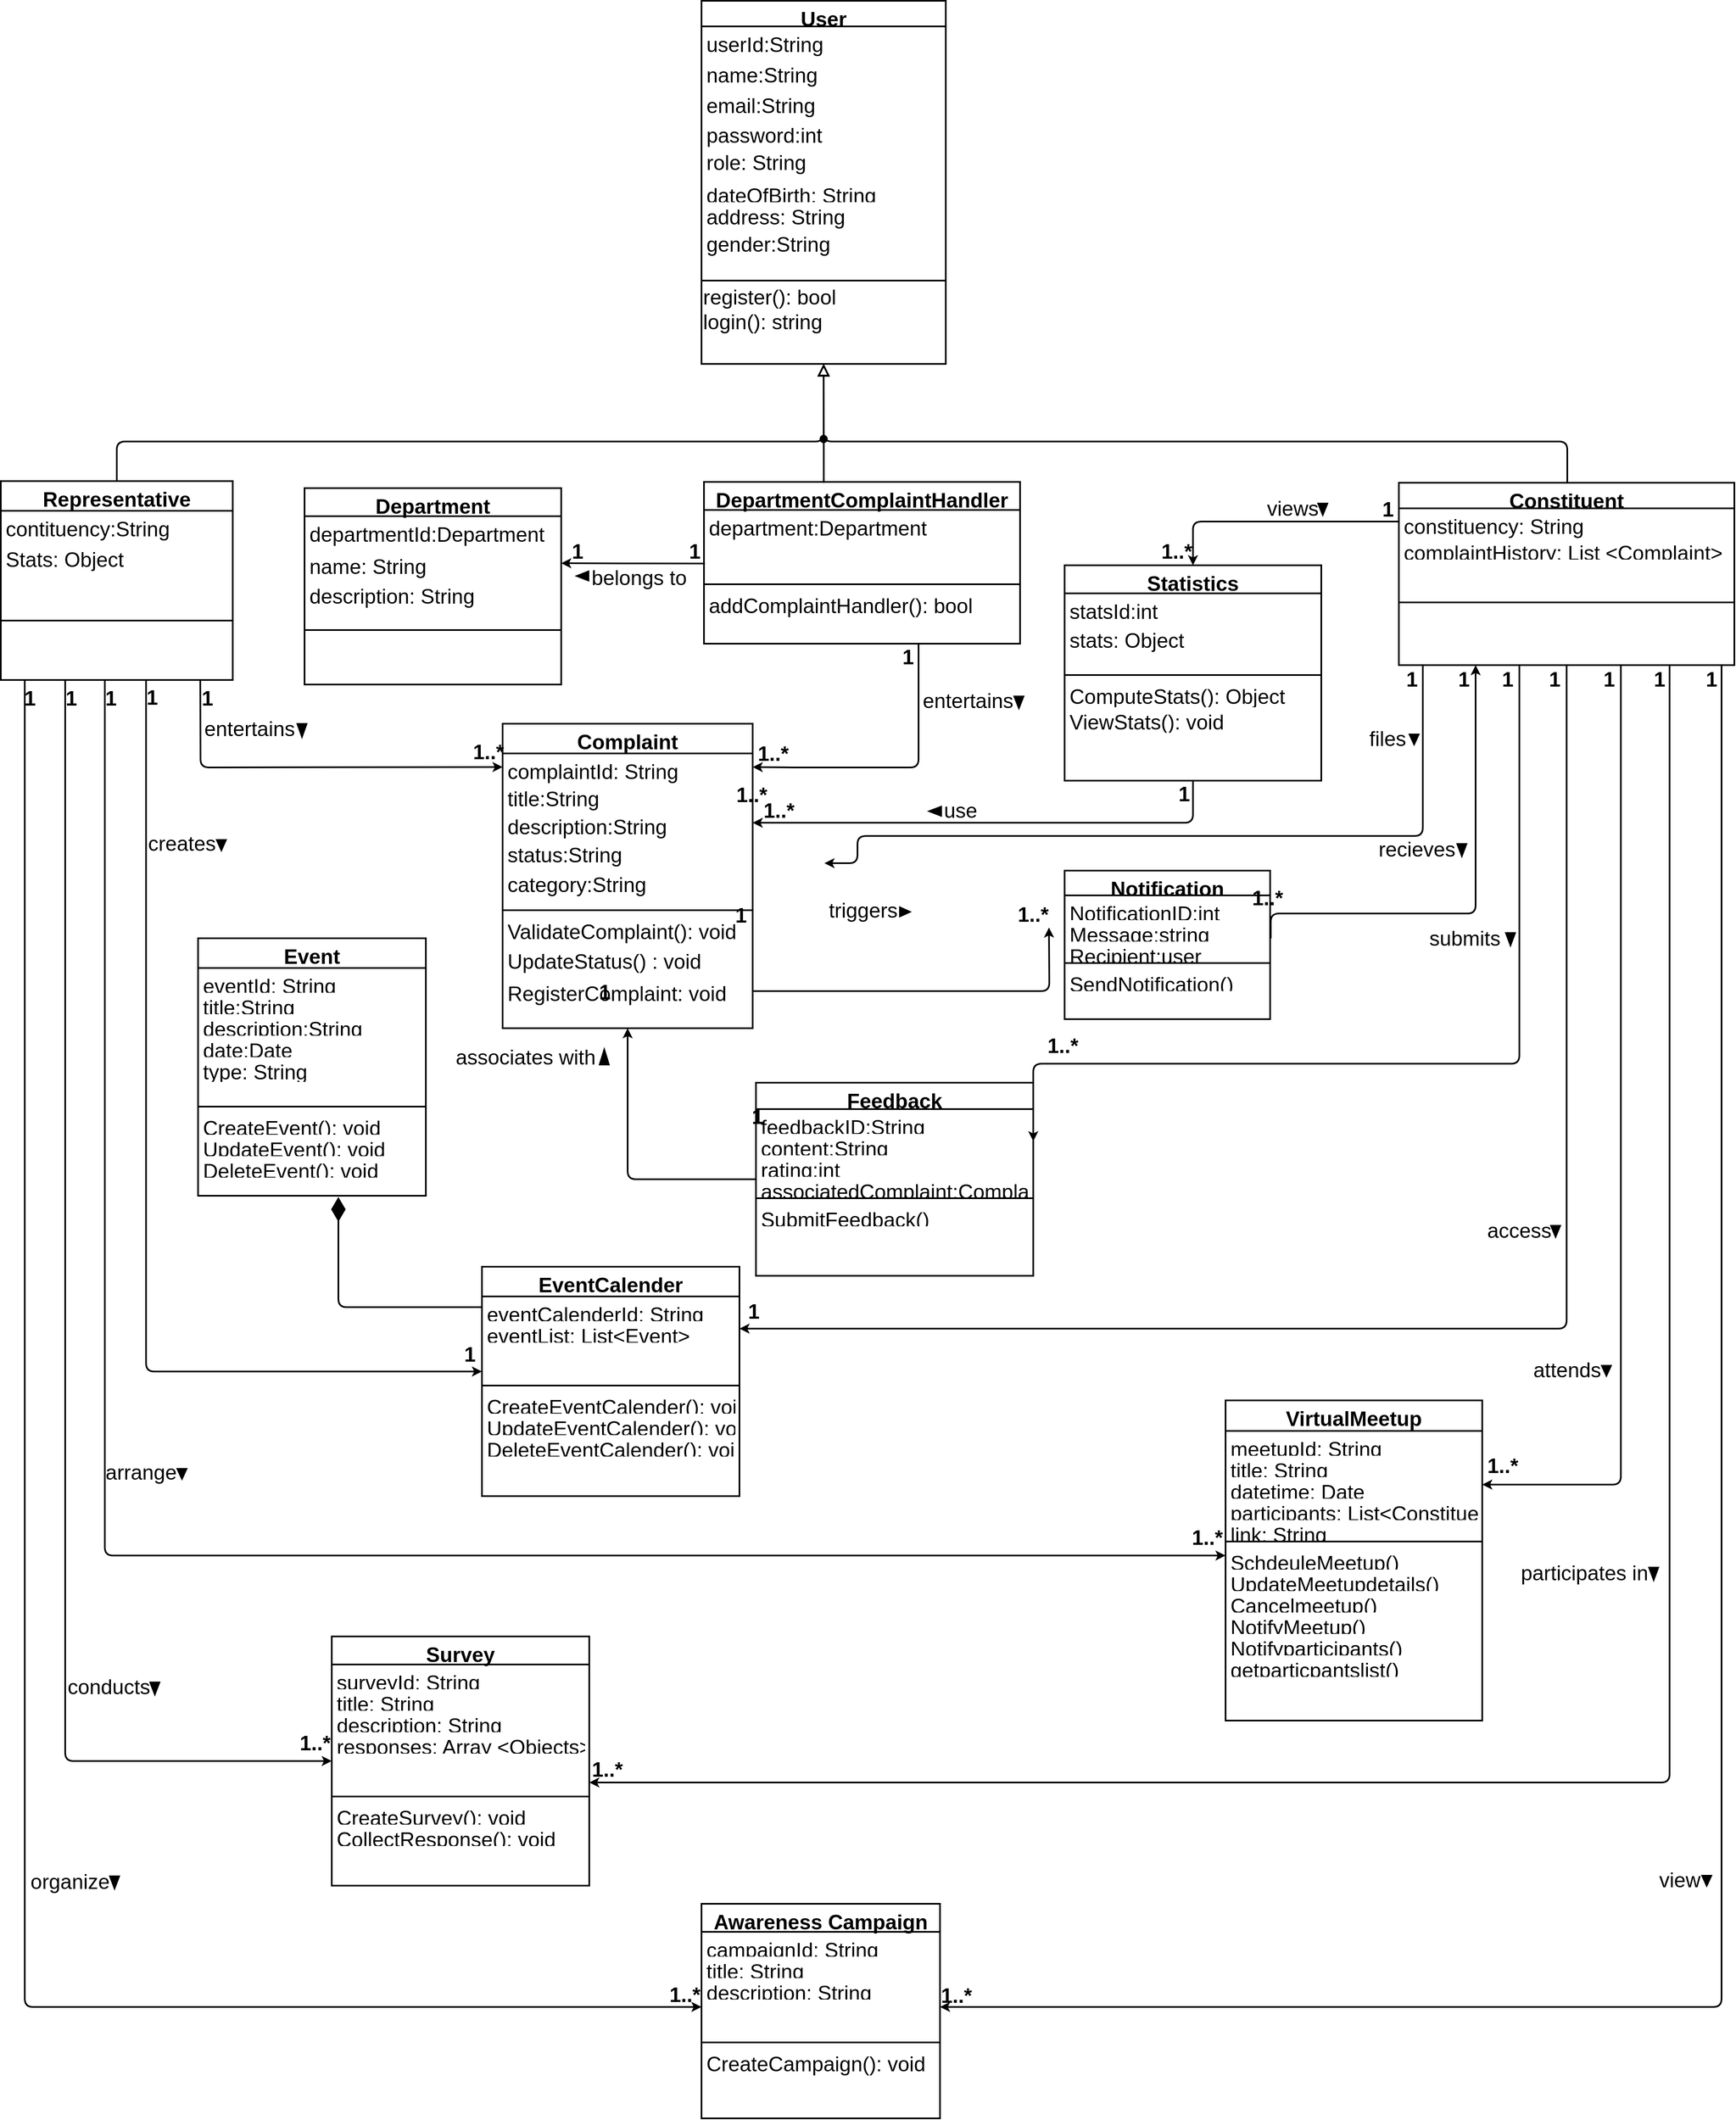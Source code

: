 <mxfile version="25.0.1">
  <diagram id="C5RBs43oDa-KdzZeNtuy" name="Page-1">
    <mxGraphModel dx="1575" dy="1278" grid="0" gridSize="10" guides="1" tooltips="1" connect="1" arrows="1" fold="1" page="0" pageScale="1" pageWidth="827" pageHeight="1169" math="0" shadow="0">
      <root>
        <mxCell id="WIyWlLk6GJQsqaUBKTNV-0" />
        <mxCell id="WIyWlLk6GJQsqaUBKTNV-1" parent="WIyWlLk6GJQsqaUBKTNV-0" />
        <mxCell id="zkfFHV4jXpPFQw0GAbJ--0" value="User" style="swimlane;fontStyle=1;align=center;verticalAlign=top;childLayout=stackLayout;horizontal=1;startSize=31;horizontalStack=0;resizeParent=1;resizeLast=0;collapsible=1;marginBottom=0;rounded=0;shadow=0;strokeWidth=2;fontSize=25;" parent="WIyWlLk6GJQsqaUBKTNV-1" vertex="1">
          <mxGeometry x="441" y="-458" width="296" height="440" as="geometry">
            <mxRectangle x="230" y="140" width="160" height="26" as="alternateBounds" />
          </mxGeometry>
        </mxCell>
        <mxCell id="zkfFHV4jXpPFQw0GAbJ--1" value="userId:String" style="text;align=left;verticalAlign=top;spacingLeft=4;spacingRight=4;overflow=hidden;rotatable=0;points=[[0,0.5],[1,0.5]];portConstraint=eastwest;fontSize=25;strokeWidth=2;" parent="zkfFHV4jXpPFQw0GAbJ--0" vertex="1">
          <mxGeometry y="31" width="296" height="37" as="geometry" />
        </mxCell>
        <mxCell id="zkfFHV4jXpPFQw0GAbJ--2" value="name:String" style="text;align=left;verticalAlign=top;spacingLeft=4;spacingRight=4;overflow=hidden;rotatable=0;points=[[0,0.5],[1,0.5]];portConstraint=eastwest;rounded=0;shadow=0;html=0;fontSize=25;strokeWidth=2;" parent="zkfFHV4jXpPFQw0GAbJ--0" vertex="1">
          <mxGeometry y="68" width="296" height="37" as="geometry" />
        </mxCell>
        <mxCell id="zkfFHV4jXpPFQw0GAbJ--3" value="email:String" style="text;align=left;verticalAlign=top;spacingLeft=4;spacingRight=4;overflow=hidden;rotatable=0;points=[[0,0.5],[1,0.5]];portConstraint=eastwest;rounded=0;shadow=0;html=0;fontSize=25;strokeWidth=2;" parent="zkfFHV4jXpPFQw0GAbJ--0" vertex="1">
          <mxGeometry y="105" width="296" height="36" as="geometry" />
        </mxCell>
        <mxCell id="Pei02myCYMl1iP3rMed8-2" value="password:int" style="text;align=left;verticalAlign=top;spacingLeft=4;spacingRight=4;overflow=hidden;rotatable=0;points=[[0,0.5],[1,0.5]];portConstraint=eastwest;rounded=0;shadow=0;html=0;fontSize=25;strokeWidth=2;" parent="zkfFHV4jXpPFQw0GAbJ--0" vertex="1">
          <mxGeometry y="141" width="296" height="33" as="geometry" />
        </mxCell>
        <mxCell id="mNPfbvNHgH-7dLo6_KG_-19" value="role: String" style="text;align=left;verticalAlign=top;spacingLeft=4;spacingRight=4;overflow=hidden;rotatable=0;points=[[0,0.5],[1,0.5]];portConstraint=eastwest;rounded=0;shadow=0;html=0;fontSize=25;strokeWidth=2;" parent="zkfFHV4jXpPFQw0GAbJ--0" vertex="1">
          <mxGeometry y="174" width="296" height="40" as="geometry" />
        </mxCell>
        <mxCell id="mNPfbvNHgH-7dLo6_KG_-18" value="dateOfBirth: String" style="text;align=left;verticalAlign=top;spacingLeft=4;spacingRight=4;overflow=hidden;rotatable=0;points=[[0,0.5],[1,0.5]];portConstraint=eastwest;rounded=0;shadow=0;html=0;fontSize=25;strokeWidth=2;" parent="zkfFHV4jXpPFQw0GAbJ--0" vertex="1">
          <mxGeometry y="214" width="296" height="26" as="geometry" />
        </mxCell>
        <mxCell id="mNPfbvNHgH-7dLo6_KG_-17" value="address: String" style="text;align=left;verticalAlign=top;spacingLeft=4;spacingRight=4;overflow=hidden;rotatable=0;points=[[0,0.5],[1,0.5]];portConstraint=eastwest;rounded=0;shadow=0;html=0;fontSize=25;strokeWidth=2;" parent="zkfFHV4jXpPFQw0GAbJ--0" vertex="1">
          <mxGeometry y="240" width="296" height="33" as="geometry" />
        </mxCell>
        <mxCell id="mNPfbvNHgH-7dLo6_KG_-15" value="gender:String" style="text;align=left;verticalAlign=top;spacingLeft=4;spacingRight=4;overflow=hidden;rotatable=0;points=[[0,0.5],[1,0.5]];portConstraint=eastwest;rounded=0;shadow=0;html=0;fontSize=25;strokeWidth=2;" parent="zkfFHV4jXpPFQw0GAbJ--0" vertex="1">
          <mxGeometry y="273" width="296" height="36" as="geometry" />
        </mxCell>
        <mxCell id="mNPfbvNHgH-7dLo6_KG_-21" style="text;align=left;verticalAlign=top;spacingLeft=4;spacingRight=4;overflow=hidden;rotatable=0;points=[[0,0.5],[1,0.5]];portConstraint=eastwest;rounded=0;shadow=0;html=0;fontSize=25;strokeWidth=2;" parent="zkfFHV4jXpPFQw0GAbJ--0" vertex="1">
          <mxGeometry y="309" width="296" height="26" as="geometry" />
        </mxCell>
        <mxCell id="zkfFHV4jXpPFQw0GAbJ--4" value="" style="line;html=1;strokeWidth=2;align=left;verticalAlign=middle;spacingTop=-1;spacingLeft=3;spacingRight=3;rotatable=0;labelPosition=right;points=[];portConstraint=eastwest;fontSize=25;" parent="zkfFHV4jXpPFQw0GAbJ--0" vertex="1">
          <mxGeometry y="335" width="296" height="8" as="geometry" />
        </mxCell>
        <mxCell id="mNPfbvNHgH-7dLo6_KG_-13" value="register(): bool" style="text;html=1;align=left;verticalAlign=middle;whiteSpace=wrap;rounded=0;fontSize=25;strokeWidth=2;" parent="zkfFHV4jXpPFQw0GAbJ--0" vertex="1">
          <mxGeometry y="343" width="296" height="30" as="geometry" />
        </mxCell>
        <mxCell id="Pei02myCYMl1iP3rMed8-3" value="login(): string" style="text;html=1;align=left;verticalAlign=middle;whiteSpace=wrap;rounded=0;fontSize=25;strokeWidth=2;" parent="zkfFHV4jXpPFQw0GAbJ--0" vertex="1">
          <mxGeometry y="373" width="296" height="30" as="geometry" />
        </mxCell>
        <mxCell id="mNPfbvNHgH-7dLo6_KG_-20" style="text;html=1;align=left;verticalAlign=middle;whiteSpace=wrap;rounded=0;fontSize=25;strokeWidth=2;" parent="zkfFHV4jXpPFQw0GAbJ--0" vertex="1">
          <mxGeometry y="403" width="296" height="37" as="geometry" />
        </mxCell>
        <mxCell id="G-upI68DP6zv-U2BLRxJ-17" style="edgeStyle=orthogonalEdgeStyle;rounded=1;orthogonalLoop=1;jettySize=auto;html=1;entryX=0;entryY=0.5;entryDx=0;entryDy=0;curved=0;strokeWidth=2;fontSize=25;" parent="WIyWlLk6GJQsqaUBKTNV-1" source="zkfFHV4jXpPFQw0GAbJ--6" target="mNPfbvNHgH-7dLo6_KG_-83" edge="1">
          <mxGeometry relative="1" as="geometry">
            <Array as="points">
              <mxPoint x="-232" y="1203" />
            </Array>
          </mxGeometry>
        </mxCell>
        <mxCell id="G-upI68DP6zv-U2BLRxJ-19" style="edgeStyle=orthogonalEdgeStyle;rounded=1;orthogonalLoop=1;jettySize=auto;html=1;entryX=0;entryY=0.5;entryDx=0;entryDy=0;curved=0;strokeWidth=2;fontSize=25;" parent="WIyWlLk6GJQsqaUBKTNV-1" source="zkfFHV4jXpPFQw0GAbJ--6" target="Pei02myCYMl1iP3rMed8-67" edge="1">
          <mxGeometry relative="1" as="geometry">
            <Array as="points">
              <mxPoint x="-282" y="1426" />
            </Array>
          </mxGeometry>
        </mxCell>
        <mxCell id="G-upI68DP6zv-U2BLRxJ-26" style="edgeStyle=orthogonalEdgeStyle;rounded=1;orthogonalLoop=1;jettySize=auto;html=1;entryX=0;entryY=0.5;entryDx=0;entryDy=0;strokeWidth=2;curved=0;fontSize=25;" parent="WIyWlLk6GJQsqaUBKTNV-1" source="zkfFHV4jXpPFQw0GAbJ--6" target="G-upI68DP6zv-U2BLRxJ-23" edge="1">
          <mxGeometry relative="1" as="geometry">
            <Array as="points">
              <mxPoint x="-330" y="1675" />
            </Array>
          </mxGeometry>
        </mxCell>
        <mxCell id="pbMIqYxpZXbtXTmgva8M-68" style="edgeStyle=orthogonalEdgeStyle;rounded=1;orthogonalLoop=1;jettySize=auto;html=1;entryX=0;entryY=0.5;entryDx=0;entryDy=0;strokeWidth=2;curved=0;fontSize=25;" parent="WIyWlLk6GJQsqaUBKTNV-1" source="zkfFHV4jXpPFQw0GAbJ--6" target="pbMIqYxpZXbtXTmgva8M-69" edge="1">
          <mxGeometry relative="1" as="geometry">
            <Array as="points">
              <mxPoint x="-379" y="1973" />
            </Array>
          </mxGeometry>
        </mxCell>
        <mxCell id="zkfFHV4jXpPFQw0GAbJ--6" value="Representative" style="swimlane;fontStyle=1;align=center;verticalAlign=top;childLayout=stackLayout;horizontal=1;startSize=36;horizontalStack=0;resizeParent=1;resizeLast=0;collapsible=1;marginBottom=0;rounded=0;shadow=0;strokeWidth=2;fontSize=25;" parent="WIyWlLk6GJQsqaUBKTNV-1" vertex="1">
          <mxGeometry x="-408" y="124" width="281" height="241" as="geometry">
            <mxRectangle x="130" y="380" width="160" height="26" as="alternateBounds" />
          </mxGeometry>
        </mxCell>
        <mxCell id="zkfFHV4jXpPFQw0GAbJ--7" value="contituency:String" style="text;align=left;verticalAlign=top;spacingLeft=4;spacingRight=4;overflow=hidden;rotatable=0;points=[[0,0.5],[1,0.5]];portConstraint=eastwest;fontSize=25;strokeWidth=2;" parent="zkfFHV4jXpPFQw0GAbJ--6" vertex="1">
          <mxGeometry y="36" width="281" height="37" as="geometry" />
        </mxCell>
        <mxCell id="zkfFHV4jXpPFQw0GAbJ--8" value="Stats: Object " style="text;align=left;verticalAlign=top;spacingLeft=4;spacingRight=4;overflow=hidden;rotatable=0;points=[[0,0.5],[1,0.5]];portConstraint=eastwest;rounded=0;shadow=0;html=0;fontSize=25;strokeWidth=2;" parent="zkfFHV4jXpPFQw0GAbJ--6" vertex="1">
          <mxGeometry y="73" width="281" height="40" as="geometry" />
        </mxCell>
        <mxCell id="mNPfbvNHgH-7dLo6_KG_-24" style="text;align=left;verticalAlign=top;spacingLeft=4;spacingRight=4;overflow=hidden;rotatable=0;points=[[0,0.5],[1,0.5]];portConstraint=eastwest;rounded=0;shadow=0;html=0;fontSize=25;strokeWidth=2;" parent="zkfFHV4jXpPFQw0GAbJ--6" vertex="1">
          <mxGeometry y="113" width="281" height="26" as="geometry" />
        </mxCell>
        <mxCell id="mNPfbvNHgH-7dLo6_KG_-23" style="text;align=left;verticalAlign=top;spacingLeft=4;spacingRight=4;overflow=hidden;rotatable=0;points=[[0,0.5],[1,0.5]];portConstraint=eastwest;rounded=0;shadow=0;html=0;fontSize=25;strokeWidth=2;" parent="zkfFHV4jXpPFQw0GAbJ--6" vertex="1">
          <mxGeometry y="139" width="281" height="26" as="geometry" />
        </mxCell>
        <mxCell id="zkfFHV4jXpPFQw0GAbJ--9" value="" style="line;html=1;strokeWidth=2;align=left;verticalAlign=middle;spacingTop=-1;spacingLeft=3;spacingRight=3;rotatable=0;labelPosition=right;points=[];portConstraint=eastwest;fontSize=25;" parent="zkfFHV4jXpPFQw0GAbJ--6" vertex="1">
          <mxGeometry y="165" width="281" height="8" as="geometry" />
        </mxCell>
        <mxCell id="mNPfbvNHgH-7dLo6_KG_-26" style="text;align=left;verticalAlign=top;spacingLeft=4;spacingRight=4;overflow=hidden;rotatable=0;points=[[0,0.5],[1,0.5]];portConstraint=eastwest;fontStyle=0;fontSize=25;strokeWidth=2;" parent="zkfFHV4jXpPFQw0GAbJ--6" vertex="1">
          <mxGeometry y="173" width="281" height="33" as="geometry" />
        </mxCell>
        <mxCell id="mNPfbvNHgH-7dLo6_KG_-25" style="text;align=left;verticalAlign=top;spacingLeft=4;spacingRight=4;overflow=hidden;rotatable=0;points=[[0,0.5],[1,0.5]];portConstraint=eastwest;fontStyle=0;fontSize=25;strokeWidth=2;" parent="zkfFHV4jXpPFQw0GAbJ--6" vertex="1">
          <mxGeometry y="206" width="281" height="35" as="geometry" />
        </mxCell>
        <mxCell id="zkfFHV4jXpPFQw0GAbJ--12" value="" style="endArrow=block;endSize=10;endFill=0;shadow=0;strokeWidth=2;rounded=1;curved=0;edgeStyle=elbowEdgeStyle;elbow=vertical;fontSize=25;" parent="WIyWlLk6GJQsqaUBKTNV-1" source="zkfFHV4jXpPFQw0GAbJ--6" target="zkfFHV4jXpPFQw0GAbJ--0" edge="1">
          <mxGeometry width="160" relative="1" as="geometry">
            <mxPoint x="200" y="203" as="sourcePoint" />
            <mxPoint x="200" y="203" as="targetPoint" />
            <Array as="points">
              <mxPoint x="368" y="76" />
            </Array>
          </mxGeometry>
        </mxCell>
        <mxCell id="zkfFHV4jXpPFQw0GAbJ--16" value="" style="endArrow=block;endSize=10;endFill=0;shadow=0;strokeWidth=2;rounded=1;curved=0;edgeStyle=elbowEdgeStyle;elbow=vertical;fontSize=25;entryX=0.5;entryY=1;entryDx=0;entryDy=0;exitX=0.502;exitY=0.001;exitDx=0;exitDy=0;exitPerimeter=0;" parent="WIyWlLk6GJQsqaUBKTNV-1" source="yNUHk9VUofDZDF6CJBJu-0" target="zkfFHV4jXpPFQw0GAbJ--0" edge="1">
          <mxGeometry width="160" relative="1" as="geometry">
            <mxPoint x="532" y="115" as="sourcePoint" />
            <mxPoint x="530" y="36" as="targetPoint" />
            <Array as="points">
              <mxPoint x="828" y="76" />
            </Array>
          </mxGeometry>
        </mxCell>
        <mxCell id="zkfFHV4jXpPFQw0GAbJ--17" value="Complaint" style="swimlane;fontStyle=1;align=center;verticalAlign=top;childLayout=stackLayout;horizontal=1;startSize=36;horizontalStack=0;resizeParent=1;resizeLast=0;collapsible=1;marginBottom=0;rounded=0;shadow=0;strokeWidth=2;fontSize=25;" parent="WIyWlLk6GJQsqaUBKTNV-1" vertex="1">
          <mxGeometry x="200" y="418" width="303" height="369" as="geometry">
            <mxRectangle x="550" y="140" width="160" height="26" as="alternateBounds" />
          </mxGeometry>
        </mxCell>
        <mxCell id="zkfFHV4jXpPFQw0GAbJ--18" value="complaintId: String" style="text;align=left;verticalAlign=top;spacingLeft=4;spacingRight=4;overflow=hidden;rotatable=0;points=[[0,0.5],[1,0.5]];portConstraint=eastwest;fontSize=25;strokeWidth=2;" parent="zkfFHV4jXpPFQw0GAbJ--17" vertex="1">
          <mxGeometry y="36" width="303" height="33" as="geometry" />
        </mxCell>
        <mxCell id="zkfFHV4jXpPFQw0GAbJ--19" value="title:String" style="text;align=left;verticalAlign=top;spacingLeft=4;spacingRight=4;overflow=hidden;rotatable=0;points=[[0,0.5],[1,0.5]];portConstraint=eastwest;rounded=0;shadow=0;html=0;fontSize=25;strokeWidth=2;" parent="zkfFHV4jXpPFQw0GAbJ--17" vertex="1">
          <mxGeometry y="69" width="303" height="34" as="geometry" />
        </mxCell>
        <mxCell id="zkfFHV4jXpPFQw0GAbJ--20" value="description:String" style="text;align=left;verticalAlign=top;spacingLeft=4;spacingRight=4;overflow=hidden;rotatable=0;points=[[0,0.5],[1,0.5]];portConstraint=eastwest;rounded=0;shadow=0;html=0;fontSize=25;strokeWidth=2;" parent="zkfFHV4jXpPFQw0GAbJ--17" vertex="1">
          <mxGeometry y="103" width="303" height="34" as="geometry" />
        </mxCell>
        <mxCell id="zkfFHV4jXpPFQw0GAbJ--21" value="status:String" style="text;align=left;verticalAlign=top;spacingLeft=4;spacingRight=4;overflow=hidden;rotatable=0;points=[[0,0.5],[1,0.5]];portConstraint=eastwest;rounded=0;shadow=0;html=0;fontSize=25;strokeWidth=2;" parent="zkfFHV4jXpPFQw0GAbJ--17" vertex="1">
          <mxGeometry y="137" width="303" height="36" as="geometry" />
        </mxCell>
        <mxCell id="zkfFHV4jXpPFQw0GAbJ--22" value="category:String" style="text;align=left;verticalAlign=top;spacingLeft=4;spacingRight=4;overflow=hidden;rotatable=0;points=[[0,0.5],[1,0.5]];portConstraint=eastwest;rounded=0;shadow=0;html=0;fontSize=25;strokeWidth=2;" parent="zkfFHV4jXpPFQw0GAbJ--17" vertex="1">
          <mxGeometry y="173" width="303" height="49" as="geometry" />
        </mxCell>
        <mxCell id="zkfFHV4jXpPFQw0GAbJ--23" value="" style="line;html=1;strokeWidth=2;align=left;verticalAlign=middle;spacingTop=-1;spacingLeft=3;spacingRight=3;rotatable=0;labelPosition=right;points=[];portConstraint=eastwest;fontSize=25;" parent="zkfFHV4jXpPFQw0GAbJ--17" vertex="1">
          <mxGeometry y="222" width="303" height="8" as="geometry" />
        </mxCell>
        <mxCell id="zkfFHV4jXpPFQw0GAbJ--25" value="ValidateComplaint(): void" style="text;align=left;verticalAlign=top;spacingLeft=4;spacingRight=4;overflow=hidden;rotatable=0;points=[[0,0.5],[1,0.5]];portConstraint=eastwest;fontSize=25;strokeWidth=2;" parent="zkfFHV4jXpPFQw0GAbJ--17" vertex="1">
          <mxGeometry y="230" width="303" height="36" as="geometry" />
        </mxCell>
        <mxCell id="Pei02myCYMl1iP3rMed8-8" value="UpdateStatus() : void" style="text;align=left;verticalAlign=top;spacingLeft=4;spacingRight=4;overflow=hidden;rotatable=0;points=[[0,0.5],[1,0.5]];portConstraint=eastwest;fontSize=25;strokeWidth=2;" parent="zkfFHV4jXpPFQw0GAbJ--17" vertex="1">
          <mxGeometry y="266" width="303" height="39" as="geometry" />
        </mxCell>
        <mxCell id="mNPfbvNHgH-7dLo6_KG_-55" value="RegisterComplaint: void" style="text;align=left;verticalAlign=top;spacingLeft=4;spacingRight=4;overflow=hidden;rotatable=0;points=[[0,0.5],[1,0.5]];portConstraint=eastwest;fontSize=25;strokeWidth=2;" parent="zkfFHV4jXpPFQw0GAbJ--17" vertex="1">
          <mxGeometry y="305" width="303" height="38" as="geometry" />
        </mxCell>
        <mxCell id="mNPfbvNHgH-7dLo6_KG_-54" style="text;align=left;verticalAlign=top;spacingLeft=4;spacingRight=4;overflow=hidden;rotatable=0;points=[[0,0.5],[1,0.5]];portConstraint=eastwest;fontSize=25;strokeWidth=2;" parent="zkfFHV4jXpPFQw0GAbJ--17" vertex="1">
          <mxGeometry y="343" width="303" height="26" as="geometry" />
        </mxCell>
        <mxCell id="G-upI68DP6zv-U2BLRxJ-5" style="edgeStyle=orthogonalEdgeStyle;rounded=1;orthogonalLoop=1;jettySize=auto;html=1;entryX=1;entryY=0.5;entryDx=0;entryDy=0;strokeWidth=2;curved=0;fontSize=25;" parent="WIyWlLk6GJQsqaUBKTNV-1" source="yNUHk9VUofDZDF6CJBJu-0" target="Pei02myCYMl1iP3rMed8-13" edge="1">
          <mxGeometry relative="1" as="geometry">
            <Array as="points">
              <mxPoint x="1432" y="830" />
            </Array>
          </mxGeometry>
        </mxCell>
        <mxCell id="G-upI68DP6zv-U2BLRxJ-6" style="edgeStyle=orthogonalEdgeStyle;rounded=1;orthogonalLoop=1;jettySize=auto;html=1;entryX=1;entryY=0.5;entryDx=0;entryDy=0;strokeWidth=2;curved=0;fontSize=25;" parent="WIyWlLk6GJQsqaUBKTNV-1" source="yNUHk9VUofDZDF6CJBJu-0" target="mNPfbvNHgH-7dLo6_KG_-59" edge="1">
          <mxGeometry relative="1" as="geometry">
            <Array as="points">
              <mxPoint x="1489" y="1151" />
            </Array>
          </mxGeometry>
        </mxCell>
        <mxCell id="G-upI68DP6zv-U2BLRxJ-21" style="edgeStyle=orthogonalEdgeStyle;rounded=1;orthogonalLoop=1;jettySize=auto;html=1;entryX=1;entryY=0.5;entryDx=0;entryDy=0;strokeWidth=2;curved=0;fontSize=25;" parent="WIyWlLk6GJQsqaUBKTNV-1" source="yNUHk9VUofDZDF6CJBJu-0" target="Pei02myCYMl1iP3rMed8-62" edge="1">
          <mxGeometry relative="1" as="geometry">
            <Array as="points">
              <mxPoint x="1555" y="1340" />
            </Array>
          </mxGeometry>
        </mxCell>
        <mxCell id="G-upI68DP6zv-U2BLRxJ-27" style="edgeStyle=orthogonalEdgeStyle;rounded=1;orthogonalLoop=1;jettySize=auto;html=1;strokeWidth=2;curved=0;fontSize=25;" parent="WIyWlLk6GJQsqaUBKTNV-1" source="yNUHk9VUofDZDF6CJBJu-0" target="G-upI68DP6zv-U2BLRxJ-22" edge="1">
          <mxGeometry relative="1" as="geometry">
            <Array as="points">
              <mxPoint x="1614" y="1701" />
            </Array>
          </mxGeometry>
        </mxCell>
        <mxCell id="pbMIqYxpZXbtXTmgva8M-71" style="edgeStyle=orthogonalEdgeStyle;rounded=1;orthogonalLoop=1;jettySize=auto;html=1;entryX=1;entryY=0.5;entryDx=0;entryDy=0;strokeWidth=2;curved=0;fontSize=25;" parent="WIyWlLk6GJQsqaUBKTNV-1" source="yNUHk9VUofDZDF6CJBJu-0" target="pbMIqYxpZXbtXTmgva8M-69" edge="1">
          <mxGeometry relative="1" as="geometry">
            <Array as="points">
              <mxPoint x="1677" y="1973" />
            </Array>
          </mxGeometry>
        </mxCell>
        <mxCell id="yNUHk9VUofDZDF6CJBJu-0" value="Constituent" style="swimlane;fontStyle=1;align=center;verticalAlign=top;childLayout=stackLayout;horizontal=1;startSize=31;horizontalStack=0;resizeParent=1;resizeLast=0;collapsible=1;marginBottom=0;rounded=0;shadow=0;strokeWidth=2;fontSize=25;" parent="WIyWlLk6GJQsqaUBKTNV-1" vertex="1">
          <mxGeometry x="1286" y="126" width="406.5" height="221" as="geometry">
            <mxRectangle x="130" y="380" width="160" height="26" as="alternateBounds" />
          </mxGeometry>
        </mxCell>
        <mxCell id="mNPfbvNHgH-7dLo6_KG_-22" value="constituency: String" style="text;align=left;verticalAlign=top;spacingLeft=4;spacingRight=4;overflow=hidden;rotatable=0;points=[[0,0.5],[1,0.5]];portConstraint=eastwest;fontSize=25;strokeWidth=2;" parent="yNUHk9VUofDZDF6CJBJu-0" vertex="1">
          <mxGeometry y="31" width="406.5" height="32" as="geometry" />
        </mxCell>
        <mxCell id="yNUHk9VUofDZDF6CJBJu-1" value="complaintHistory: List &lt;Complaint&gt;" style="text;align=left;verticalAlign=top;spacingLeft=4;spacingRight=4;overflow=hidden;rotatable=0;points=[[0,0.5],[1,0.5]];portConstraint=eastwest;fontSize=25;strokeWidth=2;" parent="yNUHk9VUofDZDF6CJBJu-0" vertex="1">
          <mxGeometry y="63" width="406.5" height="26" as="geometry" />
        </mxCell>
        <mxCell id="mNPfbvNHgH-7dLo6_KG_-35" style="text;align=left;verticalAlign=top;spacingLeft=4;spacingRight=4;overflow=hidden;rotatable=0;points=[[0,0.5],[1,0.5]];portConstraint=eastwest;fontSize=25;strokeWidth=2;" parent="yNUHk9VUofDZDF6CJBJu-0" vertex="1">
          <mxGeometry y="89" width="406.5" height="26" as="geometry" />
        </mxCell>
        <mxCell id="mNPfbvNHgH-7dLo6_KG_-34" style="text;align=left;verticalAlign=top;spacingLeft=4;spacingRight=4;overflow=hidden;rotatable=0;points=[[0,0.5],[1,0.5]];portConstraint=eastwest;fontSize=25;strokeWidth=2;" parent="yNUHk9VUofDZDF6CJBJu-0" vertex="1">
          <mxGeometry y="115" width="406.5" height="26" as="geometry" />
        </mxCell>
        <mxCell id="yNUHk9VUofDZDF6CJBJu-3" value="" style="line;html=1;strokeWidth=2;align=left;verticalAlign=middle;spacingTop=-1;spacingLeft=3;spacingRight=3;rotatable=0;labelPosition=right;points=[];portConstraint=eastwest;fontSize=25;" parent="yNUHk9VUofDZDF6CJBJu-0" vertex="1">
          <mxGeometry y="141" width="406.5" height="8" as="geometry" />
        </mxCell>
        <mxCell id="mNPfbvNHgH-7dLo6_KG_-41" style="text;align=left;verticalAlign=top;spacingLeft=4;spacingRight=4;overflow=hidden;rotatable=0;points=[[0,0.5],[1,0.5]];portConstraint=eastwest;fontSize=25;strokeWidth=2;" parent="yNUHk9VUofDZDF6CJBJu-0" vertex="1">
          <mxGeometry y="149" width="406.5" height="36" as="geometry" />
        </mxCell>
        <mxCell id="mNPfbvNHgH-7dLo6_KG_-45" style="text;align=left;verticalAlign=top;spacingLeft=4;spacingRight=4;overflow=hidden;rotatable=0;points=[[0,0.5],[1,0.5]];portConstraint=eastwest;fontSize=25;strokeWidth=2;" parent="yNUHk9VUofDZDF6CJBJu-0" vertex="1">
          <mxGeometry y="185" width="406.5" height="36" as="geometry" />
        </mxCell>
        <mxCell id="yNUHk9VUofDZDF6CJBJu-6" value="Survey" style="swimlane;fontStyle=1;align=center;verticalAlign=top;childLayout=stackLayout;horizontal=1;startSize=34;horizontalStack=0;resizeParent=1;resizeLast=0;collapsible=1;marginBottom=0;rounded=0;shadow=0;strokeWidth=2;fontSize=25;" parent="WIyWlLk6GJQsqaUBKTNV-1" vertex="1">
          <mxGeometry x="-7" y="1524" width="312" height="302" as="geometry">
            <mxRectangle x="130" y="380" width="160" height="26" as="alternateBounds" />
          </mxGeometry>
        </mxCell>
        <mxCell id="yNUHk9VUofDZDF6CJBJu-7" value="surveyId: String" style="text;align=left;verticalAlign=top;spacingLeft=4;spacingRight=4;overflow=hidden;rotatable=0;points=[[0,0.5],[1,0.5]];portConstraint=eastwest;fontSize=25;strokeWidth=2;" parent="yNUHk9VUofDZDF6CJBJu-6" vertex="1">
          <mxGeometry y="34" width="312" height="26" as="geometry" />
        </mxCell>
        <mxCell id="yNUHk9VUofDZDF6CJBJu-8" value="title: String" style="text;align=left;verticalAlign=top;spacingLeft=4;spacingRight=4;overflow=hidden;rotatable=0;points=[[0,0.5],[1,0.5]];portConstraint=eastwest;rounded=0;shadow=0;html=0;fontSize=25;strokeWidth=2;" parent="yNUHk9VUofDZDF6CJBJu-6" vertex="1">
          <mxGeometry y="60" width="312" height="26" as="geometry" />
        </mxCell>
        <mxCell id="yNUHk9VUofDZDF6CJBJu-10" value="description: String" style="text;align=left;verticalAlign=top;spacingLeft=4;spacingRight=4;overflow=hidden;rotatable=0;points=[[0,0.5],[1,0.5]];portConstraint=eastwest;fontStyle=0;fontSize=25;strokeWidth=2;" parent="yNUHk9VUofDZDF6CJBJu-6" vertex="1">
          <mxGeometry y="86" width="312" height="26" as="geometry" />
        </mxCell>
        <mxCell id="yNUHk9VUofDZDF6CJBJu-11" value="responses: Array &lt;Objects&gt;" style="text;align=left;verticalAlign=top;spacingLeft=4;spacingRight=4;overflow=hidden;rotatable=0;points=[[0,0.5],[1,0.5]];portConstraint=eastwest;fontSize=25;strokeWidth=2;" parent="yNUHk9VUofDZDF6CJBJu-6" vertex="1">
          <mxGeometry y="112" width="312" height="26" as="geometry" />
        </mxCell>
        <mxCell id="G-upI68DP6zv-U2BLRxJ-23" style="text;align=left;verticalAlign=top;spacingLeft=4;spacingRight=4;overflow=hidden;rotatable=0;points=[[0,0.5],[1,0.5]];portConstraint=eastwest;fontSize=25;strokeWidth=2;" parent="yNUHk9VUofDZDF6CJBJu-6" vertex="1">
          <mxGeometry y="138" width="312" height="26" as="geometry" />
        </mxCell>
        <mxCell id="G-upI68DP6zv-U2BLRxJ-22" style="text;align=left;verticalAlign=top;spacingLeft=4;spacingRight=4;overflow=hidden;rotatable=0;points=[[0,0.5],[1,0.5]];portConstraint=eastwest;fontSize=25;strokeWidth=2;" parent="yNUHk9VUofDZDF6CJBJu-6" vertex="1">
          <mxGeometry y="164" width="312" height="26" as="geometry" />
        </mxCell>
        <mxCell id="yNUHk9VUofDZDF6CJBJu-9" value="" style="line;html=1;strokeWidth=2;align=left;verticalAlign=middle;spacingTop=-1;spacingLeft=3;spacingRight=3;rotatable=0;labelPosition=right;points=[];portConstraint=eastwest;fontSize=25;" parent="yNUHk9VUofDZDF6CJBJu-6" vertex="1">
          <mxGeometry y="190" width="312" height="8" as="geometry" />
        </mxCell>
        <mxCell id="Pei02myCYMl1iP3rMed8-10" value="CreateSurvey(): void" style="text;align=left;verticalAlign=top;spacingLeft=4;spacingRight=4;overflow=hidden;rotatable=0;points=[[0,0.5],[1,0.5]];portConstraint=eastwest;fontSize=25;strokeWidth=2;" parent="yNUHk9VUofDZDF6CJBJu-6" vertex="1">
          <mxGeometry y="198" width="312" height="26" as="geometry" />
        </mxCell>
        <mxCell id="Pei02myCYMl1iP3rMed8-9" value="CollectResponse(): void" style="text;align=left;verticalAlign=top;spacingLeft=4;spacingRight=4;overflow=hidden;rotatable=0;points=[[0,0.5],[1,0.5]];portConstraint=eastwest;fontSize=25;strokeWidth=2;" parent="yNUHk9VUofDZDF6CJBJu-6" vertex="1">
          <mxGeometry y="224" width="312" height="26" as="geometry" />
        </mxCell>
        <mxCell id="G-upI68DP6zv-U2BLRxJ-25" style="text;align=left;verticalAlign=top;spacingLeft=4;spacingRight=4;overflow=hidden;rotatable=0;points=[[0,0.5],[1,0.5]];portConstraint=eastwest;fontSize=25;strokeWidth=2;" parent="yNUHk9VUofDZDF6CJBJu-6" vertex="1">
          <mxGeometry y="250" width="312" height="26" as="geometry" />
        </mxCell>
        <mxCell id="G-upI68DP6zv-U2BLRxJ-24" style="text;align=left;verticalAlign=top;spacingLeft=4;spacingRight=4;overflow=hidden;rotatable=0;points=[[0,0.5],[1,0.5]];portConstraint=eastwest;fontSize=25;strokeWidth=2;" parent="yNUHk9VUofDZDF6CJBJu-6" vertex="1">
          <mxGeometry y="276" width="312" height="26" as="geometry" />
        </mxCell>
        <mxCell id="yNUHk9VUofDZDF6CJBJu-18" value="DepartmentComplaintHandler" style="swimlane;fontStyle=1;align=center;verticalAlign=top;childLayout=stackLayout;horizontal=1;startSize=34;horizontalStack=0;resizeParent=1;resizeLast=0;collapsible=1;marginBottom=0;rounded=0;shadow=0;strokeWidth=2;fontSize=25;" parent="WIyWlLk6GJQsqaUBKTNV-1" vertex="1">
          <mxGeometry x="444" y="125" width="383" height="196" as="geometry">
            <mxRectangle x="130" y="380" width="160" height="26" as="alternateBounds" />
          </mxGeometry>
        </mxCell>
        <mxCell id="yNUHk9VUofDZDF6CJBJu-19" value="department:Department" style="text;align=left;verticalAlign=top;spacingLeft=4;spacingRight=4;overflow=hidden;rotatable=0;points=[[0,0.5],[1,0.5]];portConstraint=eastwest;fontSize=25;strokeWidth=2;" parent="yNUHk9VUofDZDF6CJBJu-18" vertex="1">
          <mxGeometry y="34" width="383" height="34" as="geometry" />
        </mxCell>
        <mxCell id="mNPfbvNHgH-7dLo6_KG_-28" style="text;align=left;verticalAlign=top;spacingLeft=4;spacingRight=4;overflow=hidden;rotatable=0;points=[[0,0.5],[1,0.5]];portConstraint=eastwest;fontSize=25;strokeWidth=2;" parent="yNUHk9VUofDZDF6CJBJu-18" vertex="1">
          <mxGeometry y="68" width="383" height="26" as="geometry" />
        </mxCell>
        <mxCell id="mNPfbvNHgH-7dLo6_KG_-27" style="text;align=left;verticalAlign=top;spacingLeft=4;spacingRight=4;overflow=hidden;rotatable=0;points=[[0,0.5],[1,0.5]];portConstraint=eastwest;fontSize=25;strokeWidth=2;" parent="yNUHk9VUofDZDF6CJBJu-18" vertex="1">
          <mxGeometry y="94" width="383" height="26" as="geometry" />
        </mxCell>
        <mxCell id="yNUHk9VUofDZDF6CJBJu-21" value="" style="line;html=1;strokeWidth=2;align=left;verticalAlign=middle;spacingTop=-1;spacingLeft=3;spacingRight=3;rotatable=0;labelPosition=right;points=[];portConstraint=eastwest;fontSize=25;" parent="yNUHk9VUofDZDF6CJBJu-18" vertex="1">
          <mxGeometry y="120" width="383" height="8" as="geometry" />
        </mxCell>
        <mxCell id="mNPfbvNHgH-7dLo6_KG_-47" value="addComplaintHandler(): bool" style="text;align=left;verticalAlign=top;spacingLeft=4;spacingRight=4;overflow=hidden;rotatable=0;points=[[0,0.5],[1,0.5]];portConstraint=eastwest;fontSize=25;strokeWidth=2;" parent="yNUHk9VUofDZDF6CJBJu-18" vertex="1">
          <mxGeometry y="128" width="383" height="37" as="geometry" />
        </mxCell>
        <mxCell id="mNPfbvNHgH-7dLo6_KG_-49" style="text;align=left;verticalAlign=top;spacingLeft=4;spacingRight=4;overflow=hidden;rotatable=0;points=[[0,0.5],[1,0.5]];portConstraint=eastwest;fontSize=25;strokeWidth=2;" parent="yNUHk9VUofDZDF6CJBJu-18" vertex="1">
          <mxGeometry y="165" width="383" height="31" as="geometry" />
        </mxCell>
        <mxCell id="yNUHk9VUofDZDF6CJBJu-24" value="Notification" style="swimlane;fontStyle=1;align=center;verticalAlign=top;childLayout=stackLayout;horizontal=1;startSize=30;horizontalStack=0;resizeParent=1;resizeLast=0;collapsible=1;marginBottom=0;rounded=0;shadow=0;strokeWidth=2;fontSize=25;" parent="WIyWlLk6GJQsqaUBKTNV-1" vertex="1">
          <mxGeometry x="881" y="596" width="249" height="180" as="geometry">
            <mxRectangle x="130" y="380" width="160" height="26" as="alternateBounds" />
          </mxGeometry>
        </mxCell>
        <mxCell id="yNUHk9VUofDZDF6CJBJu-25" value="NotificationID:int" style="text;align=left;verticalAlign=top;spacingLeft=4;spacingRight=4;overflow=hidden;rotatable=0;points=[[0,0.5],[1,0.5]];portConstraint=eastwest;fontSize=25;strokeWidth=2;" parent="yNUHk9VUofDZDF6CJBJu-24" vertex="1">
          <mxGeometry y="30" width="249" height="26" as="geometry" />
        </mxCell>
        <mxCell id="yNUHk9VUofDZDF6CJBJu-26" value="Message:string" style="text;align=left;verticalAlign=top;spacingLeft=4;spacingRight=4;overflow=hidden;rotatable=0;points=[[0,0.5],[1,0.5]];portConstraint=eastwest;rounded=0;shadow=0;html=0;fontSize=25;strokeWidth=2;" parent="yNUHk9VUofDZDF6CJBJu-24" vertex="1">
          <mxGeometry y="56" width="249" height="26" as="geometry" />
        </mxCell>
        <mxCell id="yNUHk9VUofDZDF6CJBJu-28" value="Recipient:user" style="text;align=left;verticalAlign=top;spacingLeft=4;spacingRight=4;overflow=hidden;rotatable=0;points=[[0,0.5],[1,0.5]];portConstraint=eastwest;fontStyle=0;fontSize=25;strokeWidth=2;" parent="yNUHk9VUofDZDF6CJBJu-24" vertex="1">
          <mxGeometry y="82" width="249" height="26" as="geometry" />
        </mxCell>
        <mxCell id="yNUHk9VUofDZDF6CJBJu-27" value="" style="line;html=1;strokeWidth=2;align=left;verticalAlign=middle;spacingTop=-1;spacingLeft=3;spacingRight=3;rotatable=0;labelPosition=right;points=[];portConstraint=eastwest;fontSize=25;" parent="yNUHk9VUofDZDF6CJBJu-24" vertex="1">
          <mxGeometry y="108" width="249" height="8" as="geometry" />
        </mxCell>
        <mxCell id="yNUHk9VUofDZDF6CJBJu-29" value="SendNotification()" style="text;align=left;verticalAlign=top;spacingLeft=4;spacingRight=4;overflow=hidden;rotatable=0;points=[[0,0.5],[1,0.5]];portConstraint=eastwest;fontSize=25;strokeWidth=2;" parent="yNUHk9VUofDZDF6CJBJu-24" vertex="1">
          <mxGeometry y="116" width="249" height="26" as="geometry" />
        </mxCell>
        <mxCell id="pbMIqYxpZXbtXTmgva8M-27" style="edgeStyle=orthogonalEdgeStyle;rounded=1;orthogonalLoop=1;jettySize=auto;html=1;entryX=0.5;entryY=1;entryDx=0;entryDy=0;strokeWidth=2;curved=0;fontSize=25;" parent="WIyWlLk6GJQsqaUBKTNV-1" source="Pei02myCYMl1iP3rMed8-11" target="zkfFHV4jXpPFQw0GAbJ--17" edge="1">
          <mxGeometry relative="1" as="geometry" />
        </mxCell>
        <mxCell id="Pei02myCYMl1iP3rMed8-11" value="Feedback" style="swimlane;fontStyle=1;align=center;verticalAlign=top;childLayout=stackLayout;horizontal=1;startSize=32;horizontalStack=0;resizeParent=1;resizeLast=0;collapsible=1;marginBottom=0;rounded=0;shadow=0;strokeWidth=2;fontSize=25;" parent="WIyWlLk6GJQsqaUBKTNV-1" vertex="1">
          <mxGeometry x="507" y="853" width="336" height="234" as="geometry">
            <mxRectangle x="130" y="380" width="160" height="26" as="alternateBounds" />
          </mxGeometry>
        </mxCell>
        <mxCell id="Pei02myCYMl1iP3rMed8-12" value="feedbackID:String" style="text;align=left;verticalAlign=top;spacingLeft=4;spacingRight=4;overflow=hidden;rotatable=0;points=[[0,0.5],[1,0.5]];portConstraint=eastwest;fontSize=25;strokeWidth=2;" parent="Pei02myCYMl1iP3rMed8-11" vertex="1">
          <mxGeometry y="32" width="336" height="26" as="geometry" />
        </mxCell>
        <mxCell id="Pei02myCYMl1iP3rMed8-13" value="content:String" style="text;align=left;verticalAlign=top;spacingLeft=4;spacingRight=4;overflow=hidden;rotatable=0;points=[[0,0.5],[1,0.5]];portConstraint=eastwest;rounded=0;shadow=0;html=0;fontSize=25;strokeWidth=2;" parent="Pei02myCYMl1iP3rMed8-11" vertex="1">
          <mxGeometry y="58" width="336" height="26" as="geometry" />
        </mxCell>
        <mxCell id="Pei02myCYMl1iP3rMed8-14" value="rating:int" style="text;align=left;verticalAlign=top;spacingLeft=4;spacingRight=4;overflow=hidden;rotatable=0;points=[[0,0.5],[1,0.5]];portConstraint=eastwest;fontStyle=0;fontSize=25;strokeWidth=2;" parent="Pei02myCYMl1iP3rMed8-11" vertex="1">
          <mxGeometry y="84" width="336" height="26" as="geometry" />
        </mxCell>
        <mxCell id="Pei02myCYMl1iP3rMed8-15" value="associatedComplaint:Complaint" style="text;align=left;verticalAlign=top;spacingLeft=4;spacingRight=4;overflow=hidden;rotatable=0;points=[[0,0.5],[1,0.5]];portConstraint=eastwest;fontSize=25;strokeWidth=2;" parent="Pei02myCYMl1iP3rMed8-11" vertex="1">
          <mxGeometry y="110" width="336" height="26" as="geometry" />
        </mxCell>
        <mxCell id="Pei02myCYMl1iP3rMed8-16" value="" style="line;html=1;strokeWidth=2;align=left;verticalAlign=middle;spacingTop=-1;spacingLeft=3;spacingRight=3;rotatable=0;labelPosition=right;points=[];portConstraint=eastwest;fontSize=25;" parent="Pei02myCYMl1iP3rMed8-11" vertex="1">
          <mxGeometry y="136" width="336" height="8" as="geometry" />
        </mxCell>
        <mxCell id="Pei02myCYMl1iP3rMed8-17" value="SubmitFeedback()" style="text;align=left;verticalAlign=top;spacingLeft=4;spacingRight=4;overflow=hidden;rotatable=0;points=[[0,0.5],[1,0.5]];portConstraint=eastwest;fontSize=25;strokeWidth=2;" parent="Pei02myCYMl1iP3rMed8-11" vertex="1">
          <mxGeometry y="144" width="336" height="26" as="geometry" />
        </mxCell>
        <mxCell id="mNPfbvNHgH-7dLo6_KG_-53" style="text;align=left;verticalAlign=top;spacingLeft=4;spacingRight=4;overflow=hidden;rotatable=0;points=[[0,0.5],[1,0.5]];portConstraint=eastwest;fontSize=25;strokeWidth=2;" parent="Pei02myCYMl1iP3rMed8-11" vertex="1">
          <mxGeometry y="170" width="336" height="26" as="geometry" />
        </mxCell>
        <mxCell id="mNPfbvNHgH-7dLo6_KG_-52" style="text;align=left;verticalAlign=top;spacingLeft=4;spacingRight=4;overflow=hidden;rotatable=0;points=[[0,0.5],[1,0.5]];portConstraint=eastwest;fontSize=25;strokeWidth=2;" parent="Pei02myCYMl1iP3rMed8-11" vertex="1">
          <mxGeometry y="196" width="336" height="38" as="geometry" />
        </mxCell>
        <mxCell id="Pei02myCYMl1iP3rMed8-59" value="VirtualMeetup" style="swimlane;fontStyle=1;align=center;verticalAlign=top;childLayout=stackLayout;horizontal=1;startSize=37;horizontalStack=0;resizeParent=1;resizeLast=0;collapsible=1;marginBottom=0;rounded=0;shadow=0;strokeWidth=2;fontSize=25;" parent="WIyWlLk6GJQsqaUBKTNV-1" vertex="1">
          <mxGeometry x="1076" y="1238" width="311" height="388" as="geometry">
            <mxRectangle x="550" y="140" width="160" height="26" as="alternateBounds" />
          </mxGeometry>
        </mxCell>
        <mxCell id="Pei02myCYMl1iP3rMed8-60" value="meetupId: String" style="text;align=left;verticalAlign=top;spacingLeft=4;spacingRight=4;overflow=hidden;rotatable=0;points=[[0,0.5],[1,0.5]];portConstraint=eastwest;fontSize=25;strokeWidth=2;" parent="Pei02myCYMl1iP3rMed8-59" vertex="1">
          <mxGeometry y="37" width="311" height="26" as="geometry" />
        </mxCell>
        <mxCell id="Pei02myCYMl1iP3rMed8-61" value="title: String" style="text;align=left;verticalAlign=top;spacingLeft=4;spacingRight=4;overflow=hidden;rotatable=0;points=[[0,0.5],[1,0.5]];portConstraint=eastwest;rounded=0;shadow=0;html=0;fontSize=25;strokeWidth=2;" parent="Pei02myCYMl1iP3rMed8-59" vertex="1">
          <mxGeometry y="63" width="311" height="26" as="geometry" />
        </mxCell>
        <mxCell id="Pei02myCYMl1iP3rMed8-62" value="datetime: Date" style="text;align=left;verticalAlign=top;spacingLeft=4;spacingRight=4;overflow=hidden;rotatable=0;points=[[0,0.5],[1,0.5]];portConstraint=eastwest;rounded=0;shadow=0;html=0;fontSize=25;strokeWidth=2;" parent="Pei02myCYMl1iP3rMed8-59" vertex="1">
          <mxGeometry y="89" width="311" height="26" as="geometry" />
        </mxCell>
        <mxCell id="Pei02myCYMl1iP3rMed8-63" value="participants: List&lt;Constituents&gt;" style="text;align=left;verticalAlign=top;spacingLeft=4;spacingRight=4;overflow=hidden;rotatable=0;points=[[0,0.5],[1,0.5]];portConstraint=eastwest;rounded=0;shadow=0;html=0;fontSize=25;strokeWidth=2;" parent="Pei02myCYMl1iP3rMed8-59" vertex="1">
          <mxGeometry y="115" width="311" height="26" as="geometry" />
        </mxCell>
        <mxCell id="Pei02myCYMl1iP3rMed8-64" value="link: String" style="text;align=left;verticalAlign=top;spacingLeft=4;spacingRight=4;overflow=hidden;rotatable=0;points=[[0,0.5],[1,0.5]];portConstraint=eastwest;rounded=0;shadow=0;html=0;fontSize=25;strokeWidth=2;" parent="Pei02myCYMl1iP3rMed8-59" vertex="1">
          <mxGeometry y="141" width="311" height="26" as="geometry" />
        </mxCell>
        <mxCell id="Pei02myCYMl1iP3rMed8-66" value="" style="line;html=1;strokeWidth=2;align=left;verticalAlign=middle;spacingTop=-1;spacingLeft=3;spacingRight=3;rotatable=0;labelPosition=right;points=[];portConstraint=eastwest;fontSize=25;" parent="Pei02myCYMl1iP3rMed8-59" vertex="1">
          <mxGeometry y="167" width="311" height="8" as="geometry" />
        </mxCell>
        <mxCell id="Pei02myCYMl1iP3rMed8-67" value="SchdeuleMeetup()" style="text;align=left;verticalAlign=top;spacingLeft=4;spacingRight=4;overflow=hidden;rotatable=0;points=[[0,0.5],[1,0.5]];portConstraint=eastwest;fontSize=25;strokeWidth=2;" parent="Pei02myCYMl1iP3rMed8-59" vertex="1">
          <mxGeometry y="175" width="311" height="26" as="geometry" />
        </mxCell>
        <mxCell id="Pei02myCYMl1iP3rMed8-68" value="UpdateMeetupdetails()" style="text;align=left;verticalAlign=top;spacingLeft=4;spacingRight=4;overflow=hidden;rotatable=0;points=[[0,0.5],[1,0.5]];portConstraint=eastwest;fontSize=25;strokeWidth=2;" parent="Pei02myCYMl1iP3rMed8-59" vertex="1">
          <mxGeometry y="201" width="311" height="26" as="geometry" />
        </mxCell>
        <mxCell id="Pei02myCYMl1iP3rMed8-69" value="Cancelmeetup()" style="text;align=left;verticalAlign=top;spacingLeft=4;spacingRight=4;overflow=hidden;rotatable=0;points=[[0,0.5],[1,0.5]];portConstraint=eastwest;fontSize=25;strokeWidth=2;" parent="Pei02myCYMl1iP3rMed8-59" vertex="1">
          <mxGeometry y="227" width="311" height="26" as="geometry" />
        </mxCell>
        <mxCell id="Pei02myCYMl1iP3rMed8-70" value="NotifyMeetup()" style="text;align=left;verticalAlign=top;spacingLeft=4;spacingRight=4;overflow=hidden;rotatable=0;points=[[0,0.5],[1,0.5]];portConstraint=eastwest;fontSize=25;strokeWidth=2;" parent="Pei02myCYMl1iP3rMed8-59" vertex="1">
          <mxGeometry y="253" width="311" height="26" as="geometry" />
        </mxCell>
        <mxCell id="Pei02myCYMl1iP3rMed8-72" value="Notifyparticipants()" style="text;align=left;verticalAlign=top;spacingLeft=4;spacingRight=4;overflow=hidden;rotatable=0;points=[[0,0.5],[1,0.5]];portConstraint=eastwest;fontSize=25;strokeWidth=2;" parent="Pei02myCYMl1iP3rMed8-59" vertex="1">
          <mxGeometry y="279" width="311" height="26" as="geometry" />
        </mxCell>
        <mxCell id="Pei02myCYMl1iP3rMed8-71" value="getparticpantslist()" style="text;align=left;verticalAlign=top;spacingLeft=4;spacingRight=4;overflow=hidden;rotatable=0;points=[[0,0.5],[1,0.5]];portConstraint=eastwest;fontSize=25;strokeWidth=2;" parent="Pei02myCYMl1iP3rMed8-59" vertex="1">
          <mxGeometry y="305" width="311" height="26" as="geometry" />
        </mxCell>
        <mxCell id="mNPfbvNHgH-7dLo6_KG_-9" value="" style="endArrow=block;endSize=10;endFill=0;shadow=0;strokeWidth=2;rounded=1;curved=0;edgeStyle=elbowEdgeStyle;elbow=vertical;fontSize=25;entryX=0.5;entryY=1;entryDx=0;entryDy=0;exitX=0.379;exitY=0.006;exitDx=0;exitDy=0;exitPerimeter=0;" parent="WIyWlLk6GJQsqaUBKTNV-1" source="yNUHk9VUofDZDF6CJBJu-18" target="zkfFHV4jXpPFQw0GAbJ--0" edge="1">
          <mxGeometry width="160" relative="1" as="geometry">
            <mxPoint x="1026" y="139" as="sourcePoint" />
            <mxPoint x="531" y="46" as="targetPoint" />
            <Array as="points">
              <mxPoint x="597" y="91" />
            </Array>
          </mxGeometry>
        </mxCell>
        <mxCell id="mNPfbvNHgH-7dLo6_KG_-8" value="" style="ellipse;whiteSpace=wrap;html=1;aspect=fixed;fillColor=#000000;strokeWidth=2;fontSize=25;" parent="WIyWlLk6GJQsqaUBKTNV-1" vertex="1">
          <mxGeometry x="585" y="69" width="8" height="8" as="geometry" />
        </mxCell>
        <mxCell id="mNPfbvNHgH-7dLo6_KG_-43" value="" style="endArrow=classic;html=1;rounded=1;exitX=0.86;exitY=1.011;exitDx=0;exitDy=0;exitPerimeter=0;strokeWidth=2;curved=0;fontSize=25;entryX=0;entryY=0.5;entryDx=0;entryDy=0;" parent="WIyWlLk6GJQsqaUBKTNV-1" source="mNPfbvNHgH-7dLo6_KG_-25" target="zkfFHV4jXpPFQw0GAbJ--18" edge="1">
          <mxGeometry width="50" height="50" relative="1" as="geometry">
            <mxPoint x="239" y="496" as="sourcePoint" />
            <mxPoint x="511" y="628" as="targetPoint" />
            <Array as="points">
              <mxPoint x="-166" y="471" />
            </Array>
          </mxGeometry>
        </mxCell>
        <mxCell id="mNPfbvNHgH-7dLo6_KG_-56" value="EventCalender" style="swimlane;fontStyle=1;align=center;verticalAlign=top;childLayout=stackLayout;horizontal=1;startSize=36;horizontalStack=0;resizeParent=1;resizeLast=0;collapsible=1;marginBottom=0;rounded=0;shadow=0;strokeWidth=2;fontSize=25;" parent="WIyWlLk6GJQsqaUBKTNV-1" vertex="1">
          <mxGeometry x="175" y="1076" width="312" height="278" as="geometry">
            <mxRectangle x="550" y="140" width="160" height="26" as="alternateBounds" />
          </mxGeometry>
        </mxCell>
        <mxCell id="mNPfbvNHgH-7dLo6_KG_-57" value="eventCalenderId: String" style="text;align=left;verticalAlign=top;spacingLeft=4;spacingRight=4;overflow=hidden;rotatable=0;points=[[0,0.5],[1,0.5]];portConstraint=eastwest;fontSize=25;strokeWidth=2;" parent="mNPfbvNHgH-7dLo6_KG_-56" vertex="1">
          <mxGeometry y="36" width="312" height="26" as="geometry" />
        </mxCell>
        <mxCell id="mNPfbvNHgH-7dLo6_KG_-59" value="eventList: List&lt;Event&gt;" style="text;align=left;verticalAlign=top;spacingLeft=4;spacingRight=4;overflow=hidden;rotatable=0;points=[[0,0.5],[1,0.5]];portConstraint=eastwest;rounded=0;shadow=0;html=0;fontSize=25;strokeWidth=2;" parent="mNPfbvNHgH-7dLo6_KG_-56" vertex="1">
          <mxGeometry y="62" width="312" height="26" as="geometry" />
        </mxCell>
        <mxCell id="mNPfbvNHgH-7dLo6_KG_-84" style="text;align=left;verticalAlign=top;spacingLeft=4;spacingRight=4;overflow=hidden;rotatable=0;points=[[0,0.5],[1,0.5]];portConstraint=eastwest;rounded=0;shadow=0;html=0;fontSize=25;strokeWidth=2;" parent="mNPfbvNHgH-7dLo6_KG_-56" vertex="1">
          <mxGeometry y="88" width="312" height="26" as="geometry" />
        </mxCell>
        <mxCell id="mNPfbvNHgH-7dLo6_KG_-83" style="text;align=left;verticalAlign=top;spacingLeft=4;spacingRight=4;overflow=hidden;rotatable=0;points=[[0,0.5],[1,0.5]];portConstraint=eastwest;rounded=0;shadow=0;html=0;fontSize=25;strokeWidth=2;" parent="mNPfbvNHgH-7dLo6_KG_-56" vertex="1">
          <mxGeometry y="114" width="312" height="26" as="geometry" />
        </mxCell>
        <mxCell id="mNPfbvNHgH-7dLo6_KG_-63" value="" style="line;html=1;strokeWidth=2;align=left;verticalAlign=middle;spacingTop=-1;spacingLeft=3;spacingRight=3;rotatable=0;labelPosition=right;points=[];portConstraint=eastwest;fontSize=25;" parent="mNPfbvNHgH-7dLo6_KG_-56" vertex="1">
          <mxGeometry y="140" width="312" height="8" as="geometry" />
        </mxCell>
        <mxCell id="mNPfbvNHgH-7dLo6_KG_-64" value="CreateEventCalender(): void" style="text;align=left;verticalAlign=top;spacingLeft=4;spacingRight=4;overflow=hidden;rotatable=0;points=[[0,0.5],[1,0.5]];portConstraint=eastwest;fontSize=25;strokeWidth=2;" parent="mNPfbvNHgH-7dLo6_KG_-56" vertex="1">
          <mxGeometry y="148" width="312" height="26" as="geometry" />
        </mxCell>
        <mxCell id="mNPfbvNHgH-7dLo6_KG_-65" value="UpdateEventCalender(): void" style="text;align=left;verticalAlign=top;spacingLeft=4;spacingRight=4;overflow=hidden;rotatable=0;points=[[0,0.5],[1,0.5]];portConstraint=eastwest;fontSize=25;strokeWidth=2;" parent="mNPfbvNHgH-7dLo6_KG_-56" vertex="1">
          <mxGeometry y="174" width="312" height="26" as="geometry" />
        </mxCell>
        <mxCell id="mNPfbvNHgH-7dLo6_KG_-66" value="DeleteEventCalender(): void" style="text;align=left;verticalAlign=top;spacingLeft=4;spacingRight=4;overflow=hidden;rotatable=0;points=[[0,0.5],[1,0.5]];portConstraint=eastwest;fontSize=25;strokeWidth=2;" parent="mNPfbvNHgH-7dLo6_KG_-56" vertex="1">
          <mxGeometry y="200" width="312" height="26" as="geometry" />
        </mxCell>
        <mxCell id="mNPfbvNHgH-7dLo6_KG_-86" style="text;align=left;verticalAlign=top;spacingLeft=4;spacingRight=4;overflow=hidden;rotatable=0;points=[[0,0.5],[1,0.5]];portConstraint=eastwest;fontSize=25;strokeWidth=2;" parent="mNPfbvNHgH-7dLo6_KG_-56" vertex="1">
          <mxGeometry y="226" width="312" height="26" as="geometry" />
        </mxCell>
        <mxCell id="mNPfbvNHgH-7dLo6_KG_-85" style="text;align=left;verticalAlign=top;spacingLeft=4;spacingRight=4;overflow=hidden;rotatable=0;points=[[0,0.5],[1,0.5]];portConstraint=eastwest;fontSize=25;strokeWidth=2;" parent="mNPfbvNHgH-7dLo6_KG_-56" vertex="1">
          <mxGeometry y="252" width="312" height="26" as="geometry" />
        </mxCell>
        <mxCell id="mNPfbvNHgH-7dLo6_KG_-68" value="Event" style="swimlane;fontStyle=1;align=center;verticalAlign=top;childLayout=stackLayout;horizontal=1;startSize=36;horizontalStack=0;resizeParent=1;resizeLast=0;collapsible=1;marginBottom=0;rounded=0;shadow=0;strokeWidth=2;fontSize=25;" parent="WIyWlLk6GJQsqaUBKTNV-1" vertex="1">
          <mxGeometry x="-169" y="678" width="276" height="312" as="geometry">
            <mxRectangle x="550" y="140" width="160" height="26" as="alternateBounds" />
          </mxGeometry>
        </mxCell>
        <mxCell id="mNPfbvNHgH-7dLo6_KG_-69" value="eventId: String" style="text;align=left;verticalAlign=top;spacingLeft=4;spacingRight=4;overflow=hidden;rotatable=0;points=[[0,0.5],[1,0.5]];portConstraint=eastwest;fontSize=25;strokeWidth=2;" parent="mNPfbvNHgH-7dLo6_KG_-68" vertex="1">
          <mxGeometry y="36" width="276" height="26" as="geometry" />
        </mxCell>
        <mxCell id="mNPfbvNHgH-7dLo6_KG_-70" value="title:String" style="text;align=left;verticalAlign=top;spacingLeft=4;spacingRight=4;overflow=hidden;rotatable=0;points=[[0,0.5],[1,0.5]];portConstraint=eastwest;rounded=0;shadow=0;html=0;fontSize=25;strokeWidth=2;" parent="mNPfbvNHgH-7dLo6_KG_-68" vertex="1">
          <mxGeometry y="62" width="276" height="26" as="geometry" />
        </mxCell>
        <mxCell id="mNPfbvNHgH-7dLo6_KG_-81" value="description:String" style="text;align=left;verticalAlign=top;spacingLeft=4;spacingRight=4;overflow=hidden;rotatable=0;points=[[0,0.5],[1,0.5]];portConstraint=eastwest;rounded=0;shadow=0;html=0;fontSize=25;strokeWidth=2;" parent="mNPfbvNHgH-7dLo6_KG_-68" vertex="1">
          <mxGeometry y="88" width="276" height="26" as="geometry" />
        </mxCell>
        <mxCell id="mNPfbvNHgH-7dLo6_KG_-71" value="date:Date" style="text;align=left;verticalAlign=top;spacingLeft=4;spacingRight=4;overflow=hidden;rotatable=0;points=[[0,0.5],[1,0.5]];portConstraint=eastwest;rounded=0;shadow=0;html=0;fontSize=25;strokeWidth=2;" parent="mNPfbvNHgH-7dLo6_KG_-68" vertex="1">
          <mxGeometry y="114" width="276" height="26" as="geometry" />
        </mxCell>
        <mxCell id="mNPfbvNHgH-7dLo6_KG_-74" value="type: String" style="text;align=left;verticalAlign=top;spacingLeft=4;spacingRight=4;overflow=hidden;rotatable=0;points=[[0,0.5],[1,0.5]];portConstraint=eastwest;fontSize=25;strokeWidth=2;" parent="mNPfbvNHgH-7dLo6_KG_-68" vertex="1">
          <mxGeometry y="140" width="276" height="30" as="geometry" />
        </mxCell>
        <mxCell id="mNPfbvNHgH-7dLo6_KG_-82" style="text;align=left;verticalAlign=top;spacingLeft=4;spacingRight=4;overflow=hidden;rotatable=0;points=[[0,0.5],[1,0.5]];portConstraint=eastwest;fontSize=25;strokeWidth=2;" parent="mNPfbvNHgH-7dLo6_KG_-68" vertex="1">
          <mxGeometry y="170" width="276" height="30" as="geometry" />
        </mxCell>
        <mxCell id="mNPfbvNHgH-7dLo6_KG_-75" value="" style="line;html=1;strokeWidth=2;align=left;verticalAlign=middle;spacingTop=-1;spacingLeft=3;spacingRight=3;rotatable=0;labelPosition=right;points=[];portConstraint=eastwest;fontSize=25;" parent="mNPfbvNHgH-7dLo6_KG_-68" vertex="1">
          <mxGeometry y="200" width="276" height="8" as="geometry" />
        </mxCell>
        <mxCell id="mNPfbvNHgH-7dLo6_KG_-76" value="CreateEvent(): void" style="text;align=left;verticalAlign=top;spacingLeft=4;spacingRight=4;overflow=hidden;rotatable=0;points=[[0,0.5],[1,0.5]];portConstraint=eastwest;fontSize=25;strokeWidth=2;" parent="mNPfbvNHgH-7dLo6_KG_-68" vertex="1">
          <mxGeometry y="208" width="276" height="26" as="geometry" />
        </mxCell>
        <mxCell id="mNPfbvNHgH-7dLo6_KG_-77" value="UpdateEvent(): void" style="text;align=left;verticalAlign=top;spacingLeft=4;spacingRight=4;overflow=hidden;rotatable=0;points=[[0,0.5],[1,0.5]];portConstraint=eastwest;fontSize=25;strokeWidth=2;" parent="mNPfbvNHgH-7dLo6_KG_-68" vertex="1">
          <mxGeometry y="234" width="276" height="26" as="geometry" />
        </mxCell>
        <mxCell id="mNPfbvNHgH-7dLo6_KG_-78" value="DeleteEvent(): void" style="text;align=left;verticalAlign=top;spacingLeft=4;spacingRight=4;overflow=hidden;rotatable=0;points=[[0,0.5],[1,0.5]];portConstraint=eastwest;fontSize=25;strokeWidth=2;" parent="mNPfbvNHgH-7dLo6_KG_-68" vertex="1">
          <mxGeometry y="260" width="276" height="26" as="geometry" />
        </mxCell>
        <mxCell id="mNPfbvNHgH-7dLo6_KG_-79" style="text;align=left;verticalAlign=top;spacingLeft=4;spacingRight=4;overflow=hidden;rotatable=0;points=[[0,0.5],[1,0.5]];portConstraint=eastwest;fontSize=25;strokeWidth=2;" parent="mNPfbvNHgH-7dLo6_KG_-68" vertex="1">
          <mxGeometry y="286" width="276" height="26" as="geometry" />
        </mxCell>
        <mxCell id="mNPfbvNHgH-7dLo6_KG_-42" style="text;html=1;align=left;verticalAlign=middle;whiteSpace=wrap;rounded=0;fontSize=25;strokeWidth=2;" parent="WIyWlLk6GJQsqaUBKTNV-1" vertex="1">
          <mxGeometry x="611" y="-25" width="296" height="37" as="geometry" />
        </mxCell>
        <mxCell id="mNPfbvNHgH-7dLo6_KG_-100" value="Department" style="swimlane;fontStyle=1;align=center;verticalAlign=top;childLayout=stackLayout;horizontal=1;startSize=34;horizontalStack=0;resizeParent=1;resizeLast=0;collapsible=1;marginBottom=0;rounded=0;shadow=0;strokeWidth=2;fontSize=25;" parent="WIyWlLk6GJQsqaUBKTNV-1" vertex="1">
          <mxGeometry x="-40" y="132.5" width="311" height="238" as="geometry">
            <mxRectangle x="130" y="380" width="160" height="26" as="alternateBounds" />
          </mxGeometry>
        </mxCell>
        <mxCell id="mNPfbvNHgH-7dLo6_KG_-101" value="departmentId:Department" style="text;align=left;verticalAlign=top;spacingLeft=4;spacingRight=4;overflow=hidden;rotatable=0;points=[[0,0.5],[1,0.5]];portConstraint=eastwest;fontSize=25;strokeWidth=2;" parent="mNPfbvNHgH-7dLo6_KG_-100" vertex="1">
          <mxGeometry y="34" width="311" height="39" as="geometry" />
        </mxCell>
        <mxCell id="mNPfbvNHgH-7dLo6_KG_-102" value="name: String" style="text;align=left;verticalAlign=top;spacingLeft=4;spacingRight=4;overflow=hidden;rotatable=0;points=[[0,0.5],[1,0.5]];portConstraint=eastwest;fontSize=25;strokeWidth=2;" parent="mNPfbvNHgH-7dLo6_KG_-100" vertex="1">
          <mxGeometry y="73" width="311" height="36" as="geometry" />
        </mxCell>
        <mxCell id="mNPfbvNHgH-7dLo6_KG_-109" value="description: String" style="text;align=left;verticalAlign=top;spacingLeft=4;spacingRight=4;overflow=hidden;rotatable=0;points=[[0,0.5],[1,0.5]];portConstraint=eastwest;fontSize=25;strokeWidth=2;" parent="mNPfbvNHgH-7dLo6_KG_-100" vertex="1">
          <mxGeometry y="109" width="311" height="33" as="geometry" />
        </mxCell>
        <mxCell id="mNPfbvNHgH-7dLo6_KG_-103" style="text;align=left;verticalAlign=top;spacingLeft=4;spacingRight=4;overflow=hidden;rotatable=0;points=[[0,0.5],[1,0.5]];portConstraint=eastwest;fontSize=25;strokeWidth=2;" parent="mNPfbvNHgH-7dLo6_KG_-100" vertex="1">
          <mxGeometry y="142" width="311" height="26" as="geometry" />
        </mxCell>
        <mxCell id="mNPfbvNHgH-7dLo6_KG_-104" value="" style="line;html=1;strokeWidth=2;align=left;verticalAlign=middle;spacingTop=-1;spacingLeft=3;spacingRight=3;rotatable=0;labelPosition=right;points=[];portConstraint=eastwest;fontSize=25;" parent="mNPfbvNHgH-7dLo6_KG_-100" vertex="1">
          <mxGeometry y="168" width="311" height="8" as="geometry" />
        </mxCell>
        <mxCell id="mNPfbvNHgH-7dLo6_KG_-105" style="text;align=left;verticalAlign=top;spacingLeft=4;spacingRight=4;overflow=hidden;rotatable=0;points=[[0,0.5],[1,0.5]];portConstraint=eastwest;fontSize=25;strokeWidth=2;" parent="mNPfbvNHgH-7dLo6_KG_-100" vertex="1">
          <mxGeometry y="176" width="311" height="31" as="geometry" />
        </mxCell>
        <mxCell id="mNPfbvNHgH-7dLo6_KG_-106" style="text;align=left;verticalAlign=top;spacingLeft=4;spacingRight=4;overflow=hidden;rotatable=0;points=[[0,0.5],[1,0.5]];portConstraint=eastwest;fontSize=25;strokeWidth=2;" parent="mNPfbvNHgH-7dLo6_KG_-100" vertex="1">
          <mxGeometry y="207" width="311" height="31" as="geometry" />
        </mxCell>
        <mxCell id="mNPfbvNHgH-7dLo6_KG_-108" style="edgeStyle=orthogonalEdgeStyle;rounded=1;orthogonalLoop=1;jettySize=auto;html=1;curved=0;strokeWidth=2;fontSize=25;" parent="WIyWlLk6GJQsqaUBKTNV-1" source="mNPfbvNHgH-7dLo6_KG_-45" edge="1">
          <mxGeometry relative="1" as="geometry">
            <Array as="points">
              <mxPoint x="1315" y="554" />
              <mxPoint x="630" y="554" />
              <mxPoint x="630" y="587" />
            </Array>
            <mxPoint x="590" y="587" as="targetPoint" />
          </mxGeometry>
        </mxCell>
        <mxCell id="mNPfbvNHgH-7dLo6_KG_-110" style="edgeStyle=orthogonalEdgeStyle;rounded=1;orthogonalLoop=1;jettySize=auto;html=1;curved=0;strokeWidth=2;exitX=0.003;exitY=0.186;exitDx=0;exitDy=0;entryX=1;entryY=0.5;entryDx=0;entryDy=0;fontSize=25;exitPerimeter=0;" parent="WIyWlLk6GJQsqaUBKTNV-1" source="mNPfbvNHgH-7dLo6_KG_-27" target="mNPfbvNHgH-7dLo6_KG_-102" edge="1">
          <mxGeometry relative="1" as="geometry">
            <mxPoint x="468" y="225" as="sourcePoint" />
            <mxPoint x="408" y="226" as="targetPoint" />
            <Array as="points" />
          </mxGeometry>
        </mxCell>
        <mxCell id="mNPfbvNHgH-7dLo6_KG_-111" style="edgeStyle=orthogonalEdgeStyle;rounded=1;orthogonalLoop=1;jettySize=auto;html=1;curved=0;strokeWidth=2;entryX=1;entryY=0.5;entryDx=0;entryDy=0;fontSize=25;" parent="WIyWlLk6GJQsqaUBKTNV-1" source="mNPfbvNHgH-7dLo6_KG_-49" target="zkfFHV4jXpPFQw0GAbJ--18" edge="1">
          <mxGeometry relative="1" as="geometry">
            <mxPoint x="704" y="650" as="targetPoint" />
            <Array as="points">
              <mxPoint x="704" y="471" />
              <mxPoint x="551" y="471" />
            </Array>
          </mxGeometry>
        </mxCell>
        <mxCell id="G-upI68DP6zv-U2BLRxJ-0" style="edgeStyle=orthogonalEdgeStyle;rounded=1;orthogonalLoop=1;jettySize=auto;html=1;strokeWidth=2;curved=0;fontSize=25;" parent="WIyWlLk6GJQsqaUBKTNV-1" source="mNPfbvNHgH-7dLo6_KG_-55" edge="1">
          <mxGeometry relative="1" as="geometry">
            <mxPoint x="862" y="665" as="targetPoint" />
          </mxGeometry>
        </mxCell>
        <mxCell id="G-upI68DP6zv-U2BLRxJ-1" style="edgeStyle=orthogonalEdgeStyle;rounded=1;orthogonalLoop=1;jettySize=auto;html=1;strokeWidth=2;curved=0;exitX=1.003;exitY=0.006;exitDx=0;exitDy=0;exitPerimeter=0;fontSize=25;" parent="WIyWlLk6GJQsqaUBKTNV-1" source="yNUHk9VUofDZDF6CJBJu-28" target="mNPfbvNHgH-7dLo6_KG_-45" edge="1">
          <mxGeometry relative="1" as="geometry">
            <Array as="points">
              <mxPoint x="1379" y="648" />
            </Array>
          </mxGeometry>
        </mxCell>
        <mxCell id="G-upI68DP6zv-U2BLRxJ-4" value="" style="endArrow=diamondThin;endFill=1;endSize=24;html=1;rounded=1;strokeWidth=2;exitX=0;exitY=0.5;exitDx=0;exitDy=0;entryX=0.616;entryY=1.058;entryDx=0;entryDy=0;entryPerimeter=0;curved=0;fontSize=25;" parent="WIyWlLk6GJQsqaUBKTNV-1" source="mNPfbvNHgH-7dLo6_KG_-57" target="mNPfbvNHgH-7dLo6_KG_-79" edge="1">
          <mxGeometry width="160" relative="1" as="geometry">
            <mxPoint x="297" y="1060" as="sourcePoint" />
            <mxPoint x="457" y="1060" as="targetPoint" />
            <Array as="points">
              <mxPoint x="1" y="1125" />
            </Array>
          </mxGeometry>
        </mxCell>
        <mxCell id="pbMIqYxpZXbtXTmgva8M-4" value="" style="group;strokeWidth=2;fontSize=25;" parent="WIyWlLk6GJQsqaUBKTNV-1" vertex="1" connectable="0">
          <mxGeometry x="729" y="374" width="105" height="30" as="geometry" />
        </mxCell>
        <mxCell id="Pei02myCYMl1iP3rMed8-56" value="" style="triangle;whiteSpace=wrap;html=1;rotation=90;fontSize=25;strokeWidth=2;fillColor=#000000;" parent="pbMIqYxpZXbtXTmgva8M-4" vertex="1">
          <mxGeometry x="89.55" y="12.5" width="14.062" height="11" as="geometry" />
        </mxCell>
        <mxCell id="pbMIqYxpZXbtXTmgva8M-1" value="entertains" style="text;html=1;align=center;verticalAlign=middle;whiteSpace=wrap;rounded=0;rotation=0;fontSize=25;strokeWidth=2;" parent="pbMIqYxpZXbtXTmgva8M-4" vertex="1">
          <mxGeometry width="70.019" height="30" as="geometry" />
        </mxCell>
        <mxCell id="pbMIqYxpZXbtXTmgva8M-7" value="" style="group;strokeWidth=2;fontSize=25;" parent="WIyWlLk6GJQsqaUBKTNV-1" vertex="1" connectable="0">
          <mxGeometry x="-145" y="408" width="115.98" height="30" as="geometry" />
        </mxCell>
        <mxCell id="pbMIqYxpZXbtXTmgva8M-5" value="entertains" style="text;html=1;align=center;verticalAlign=middle;whiteSpace=wrap;rounded=0;rotation=0;fontSize=25;strokeWidth=2;" parent="pbMIqYxpZXbtXTmgva8M-7" vertex="1">
          <mxGeometry width="77.341" height="30" as="geometry" />
        </mxCell>
        <mxCell id="pbMIqYxpZXbtXTmgva8M-6" value="" style="triangle;whiteSpace=wrap;html=1;rotation=90;fontSize=25;strokeWidth=2;fillColor=#000000;" parent="pbMIqYxpZXbtXTmgva8M-7" vertex="1">
          <mxGeometry x="94.124" y="12.5" width="15.533" height="11" as="geometry" />
        </mxCell>
        <mxCell id="pbMIqYxpZXbtXTmgva8M-11" value="" style="group;strokeWidth=2;fontSize=25;" parent="WIyWlLk6GJQsqaUBKTNV-1" vertex="1" connectable="0">
          <mxGeometry x="289.995" y="225" width="136" height="30" as="geometry" />
        </mxCell>
        <mxCell id="pbMIqYxpZXbtXTmgva8M-9" value="" style="triangle;whiteSpace=wrap;html=1;rotation=-180;fontSize=25;strokeWidth=2;fillColor=#000000;container=0;" parent="pbMIqYxpZXbtXTmgva8M-11" vertex="1">
          <mxGeometry y="8.5" width="14.062" height="11" as="geometry" />
        </mxCell>
        <mxCell id="pbMIqYxpZXbtXTmgva8M-10" value="belongs to" style="text;html=1;align=center;verticalAlign=middle;whiteSpace=wrap;rounded=0;rotation=0;fontSize=25;strokeWidth=2;container=0;" parent="pbMIqYxpZXbtXTmgva8M-11" vertex="1">
          <mxGeometry x="15.48" width="120.52" height="30" as="geometry" />
        </mxCell>
        <mxCell id="pbMIqYxpZXbtXTmgva8M-15" value="" style="group;strokeWidth=2;fontSize=25;" parent="WIyWlLk6GJQsqaUBKTNV-1" vertex="1" connectable="0">
          <mxGeometry x="1247" y="420" width="62.975" height="30" as="geometry" />
        </mxCell>
        <mxCell id="pbMIqYxpZXbtXTmgva8M-13" value="" style="triangle;whiteSpace=wrap;html=1;rotation=90;fontSize=25;strokeWidth=2;fillColor=#000000;" parent="pbMIqYxpZXbtXTmgva8M-15" vertex="1">
          <mxGeometry x="51.45" y="11.5" width="12.05" height="11" as="geometry" />
        </mxCell>
        <mxCell id="pbMIqYxpZXbtXTmgva8M-14" value="files" style="text;html=1;align=center;verticalAlign=middle;whiteSpace=wrap;rounded=0;rotation=0;fontSize=25;strokeWidth=2;" parent="pbMIqYxpZXbtXTmgva8M-15" vertex="1">
          <mxGeometry width="51" height="30" as="geometry" />
        </mxCell>
        <mxCell id="pbMIqYxpZXbtXTmgva8M-19" value="" style="group;strokeWidth=2;fontSize=25;" parent="WIyWlLk6GJQsqaUBKTNV-1" vertex="1" connectable="0">
          <mxGeometry x="614" y="628" width="79.5" height="30" as="geometry" />
        </mxCell>
        <mxCell id="pbMIqYxpZXbtXTmgva8M-17" value="" style="triangle;whiteSpace=wrap;html=1;rotation=0;fontSize=25;strokeWidth=2;fillColor=#000000;container=0;" parent="pbMIqYxpZXbtXTmgva8M-19" vertex="1">
          <mxGeometry x="67.45" y="12.5" width="12.05" height="11" as="geometry" />
        </mxCell>
        <mxCell id="pbMIqYxpZXbtXTmgva8M-18" value="triggers" style="text;html=1;align=center;verticalAlign=middle;whiteSpace=wrap;rounded=0;rotation=0;fontSize=25;strokeWidth=2;container=0;" parent="pbMIqYxpZXbtXTmgva8M-19" vertex="1">
          <mxGeometry x="-14" width="74" height="30" as="geometry" />
        </mxCell>
        <mxCell id="pbMIqYxpZXbtXTmgva8M-23" value="" style="group;strokeWidth=2;fontSize=25;" parent="WIyWlLk6GJQsqaUBKTNV-1" vertex="1" connectable="0">
          <mxGeometry x="1277" y="554" width="91.98" height="30" as="geometry" />
        </mxCell>
        <mxCell id="pbMIqYxpZXbtXTmgva8M-21" value="" style="triangle;whiteSpace=wrap;html=1;rotation=90;fontSize=25;strokeWidth=2;fillColor=#000000;container=0;" parent="pbMIqYxpZXbtXTmgva8M-23" vertex="1">
          <mxGeometry x="78.027" y="11.5" width="14.588" height="11" as="geometry" />
        </mxCell>
        <mxCell id="pbMIqYxpZXbtXTmgva8M-22" value="recieves" style="text;html=1;align=center;verticalAlign=middle;whiteSpace=wrap;rounded=0;rotation=0;fontSize=25;strokeWidth=2;container=0;" parent="pbMIqYxpZXbtXTmgva8M-23" vertex="1">
          <mxGeometry width="61.744" height="30" as="geometry" />
        </mxCell>
        <mxCell id="pbMIqYxpZXbtXTmgva8M-24" value="" style="group;strokeWidth=2;fontSize=25;" parent="WIyWlLk6GJQsqaUBKTNV-1" vertex="1" connectable="0">
          <mxGeometry x="1335" y="662" width="92.98" height="30" as="geometry" />
        </mxCell>
        <mxCell id="pbMIqYxpZXbtXTmgva8M-25" value="" style="triangle;whiteSpace=wrap;html=1;rotation=90;fontSize=25;strokeWidth=2;fillColor=#000000;container=0;" parent="pbMIqYxpZXbtXTmgva8M-24" vertex="1">
          <mxGeometry x="78.875" y="11.5" width="14.747" height="11" as="geometry" />
        </mxCell>
        <mxCell id="pbMIqYxpZXbtXTmgva8M-26" value="submits" style="text;html=1;align=center;verticalAlign=middle;whiteSpace=wrap;rounded=0;rotation=0;fontSize=25;strokeWidth=2;container=0;" parent="pbMIqYxpZXbtXTmgva8M-24" vertex="1">
          <mxGeometry width="62.415" height="30" as="geometry" />
        </mxCell>
        <mxCell id="pbMIqYxpZXbtXTmgva8M-31" value="" style="group;strokeWidth=2;fontSize=25;" parent="WIyWlLk6GJQsqaUBKTNV-1" vertex="1" connectable="0">
          <mxGeometry x="151" y="806" width="192" height="30" as="geometry" />
        </mxCell>
        <mxCell id="pbMIqYxpZXbtXTmgva8M-32" value="associates with" style="text;html=1;align=center;verticalAlign=middle;whiteSpace=wrap;rounded=0;rotation=0;fontSize=25;strokeWidth=2;" parent="pbMIqYxpZXbtXTmgva8M-31" vertex="1">
          <mxGeometry x="-17" width="188.16" height="30" as="geometry" />
        </mxCell>
        <mxCell id="pbMIqYxpZXbtXTmgva8M-33" value="" style="triangle;whiteSpace=wrap;html=1;rotation=-90;fontSize=25;strokeWidth=2;fillColor=#000000;" parent="pbMIqYxpZXbtXTmgva8M-31" vertex="1">
          <mxGeometry x="163.233" y="10.5" width="17.935" height="11" as="geometry" />
        </mxCell>
        <mxCell id="pbMIqYxpZXbtXTmgva8M-34" value="" style="group;strokeWidth=2;fontSize=25;" parent="WIyWlLk6GJQsqaUBKTNV-1" vertex="1" connectable="0">
          <mxGeometry x="1398" y="1016" width="83.98" height="30" as="geometry" />
        </mxCell>
        <mxCell id="pbMIqYxpZXbtXTmgva8M-35" value="" style="triangle;whiteSpace=wrap;html=1;rotation=90;fontSize=25;strokeWidth=2;fillColor=#000000;container=0;" parent="pbMIqYxpZXbtXTmgva8M-34" vertex="1">
          <mxGeometry x="71.241" y="11.5" width="13.32" height="11" as="geometry" />
        </mxCell>
        <mxCell id="pbMIqYxpZXbtXTmgva8M-36" value="access" style="text;html=1;align=center;verticalAlign=middle;whiteSpace=wrap;rounded=0;rotation=0;fontSize=25;strokeWidth=2;container=0;" parent="pbMIqYxpZXbtXTmgva8M-34" vertex="1">
          <mxGeometry x="5.527" width="56.374" height="30" as="geometry" />
        </mxCell>
        <mxCell id="pbMIqYxpZXbtXTmgva8M-37" value="" style="group;strokeWidth=2;fontSize=25;" parent="WIyWlLk6GJQsqaUBKTNV-1" vertex="1" connectable="0">
          <mxGeometry x="1467" y="1185" width="75.975" height="30" as="geometry" />
        </mxCell>
        <mxCell id="pbMIqYxpZXbtXTmgva8M-38" value="" style="triangle;whiteSpace=wrap;html=1;rotation=90;fontSize=25;strokeWidth=2;fillColor=#000000;container=0;" parent="pbMIqYxpZXbtXTmgva8M-37" vertex="1">
          <mxGeometry x="64.45" y="11.5" width="12.05" height="11" as="geometry" />
        </mxCell>
        <mxCell id="pbMIqYxpZXbtXTmgva8M-39" value="attends" style="text;html=1;align=center;verticalAlign=middle;whiteSpace=wrap;rounded=0;rotation=0;fontSize=25;strokeWidth=2;container=0;" parent="pbMIqYxpZXbtXTmgva8M-37" vertex="1">
          <mxGeometry x="-10" width="66" height="30" as="geometry" />
        </mxCell>
        <mxCell id="pbMIqYxpZXbtXTmgva8M-43" value="" style="group;strokeWidth=2;fontSize=25;" parent="WIyWlLk6GJQsqaUBKTNV-1" vertex="1" connectable="0">
          <mxGeometry x="-225" y="547" width="92" height="30" as="geometry" />
        </mxCell>
        <mxCell id="pbMIqYxpZXbtXTmgva8M-44" value="creates" style="text;html=1;align=center;verticalAlign=middle;whiteSpace=wrap;rounded=0;rotation=0;fontSize=25;strokeWidth=2;" parent="pbMIqYxpZXbtXTmgva8M-43" vertex="1">
          <mxGeometry x="6.135" width="61.35" height="30" as="geometry" />
        </mxCell>
        <mxCell id="pbMIqYxpZXbtXTmgva8M-45" value="" style="triangle;whiteSpace=wrap;html=1;rotation=90;fontSize=25;strokeWidth=2;fillColor=#000000;" parent="pbMIqYxpZXbtXTmgva8M-43" vertex="1">
          <mxGeometry x="78.058" y="12.5" width="12.321" height="11" as="geometry" />
        </mxCell>
        <mxCell id="pbMIqYxpZXbtXTmgva8M-46" value="" style="group;strokeWidth=2;fontSize=25;" parent="WIyWlLk6GJQsqaUBKTNV-1" vertex="1" connectable="0">
          <mxGeometry x="-272" y="1309" width="89.975" height="30" as="geometry" />
        </mxCell>
        <mxCell id="pbMIqYxpZXbtXTmgva8M-47" value="arrange" style="text;html=1;align=center;verticalAlign=middle;whiteSpace=wrap;rounded=0;rotation=0;fontSize=25;strokeWidth=2;" parent="pbMIqYxpZXbtXTmgva8M-46" vertex="1">
          <mxGeometry x="4" width="60" height="30" as="geometry" />
        </mxCell>
        <mxCell id="pbMIqYxpZXbtXTmgva8M-48" value="" style="triangle;whiteSpace=wrap;html=1;rotation=90;fontSize=25;strokeWidth=2;fillColor=#000000;" parent="pbMIqYxpZXbtXTmgva8M-46" vertex="1">
          <mxGeometry x="77.45" y="12.5" width="12.05" height="11" as="geometry" />
        </mxCell>
        <mxCell id="pbMIqYxpZXbtXTmgva8M-49" value="" style="group;strokeWidth=2;fontSize=25;" parent="WIyWlLk6GJQsqaUBKTNV-1" vertex="1" connectable="0">
          <mxGeometry x="-324.5" y="1569" width="107.5" height="30" as="geometry" />
        </mxCell>
        <mxCell id="pbMIqYxpZXbtXTmgva8M-50" value="conducts" style="text;html=1;align=center;verticalAlign=middle;whiteSpace=wrap;rounded=0;rotation=0;fontSize=25;strokeWidth=2;" parent="pbMIqYxpZXbtXTmgva8M-49" vertex="1">
          <mxGeometry x="11.948" width="71.687" height="30" as="geometry" />
        </mxCell>
        <mxCell id="pbMIqYxpZXbtXTmgva8M-51" value="" style="triangle;whiteSpace=wrap;html=1;rotation=90;fontSize=25;strokeWidth=2;fillColor=#000000;" parent="pbMIqYxpZXbtXTmgva8M-49" vertex="1">
          <mxGeometry x="95.896" y="12.5" width="14.397" height="11" as="geometry" />
        </mxCell>
        <mxCell id="pbMIqYxpZXbtXTmgva8M-52" value="Awareness Campaign" style="swimlane;fontStyle=1;align=center;verticalAlign=top;childLayout=stackLayout;horizontal=1;startSize=34;horizontalStack=0;resizeParent=1;resizeLast=0;collapsible=1;marginBottom=0;rounded=0;shadow=0;strokeWidth=2;fontSize=25;" parent="WIyWlLk6GJQsqaUBKTNV-1" vertex="1">
          <mxGeometry x="441" y="1848" width="289" height="260" as="geometry">
            <mxRectangle x="130" y="380" width="160" height="26" as="alternateBounds" />
          </mxGeometry>
        </mxCell>
        <mxCell id="pbMIqYxpZXbtXTmgva8M-53" value="campaignId: String" style="text;align=left;verticalAlign=top;spacingLeft=4;spacingRight=4;overflow=hidden;rotatable=0;points=[[0,0.5],[1,0.5]];portConstraint=eastwest;fontSize=25;strokeWidth=2;" parent="pbMIqYxpZXbtXTmgva8M-52" vertex="1">
          <mxGeometry y="34" width="289" height="26" as="geometry" />
        </mxCell>
        <mxCell id="pbMIqYxpZXbtXTmgva8M-54" value="title: String" style="text;align=left;verticalAlign=top;spacingLeft=4;spacingRight=4;overflow=hidden;rotatable=0;points=[[0,0.5],[1,0.5]];portConstraint=eastwest;rounded=0;shadow=0;html=0;fontSize=25;strokeWidth=2;" parent="pbMIqYxpZXbtXTmgva8M-52" vertex="1">
          <mxGeometry y="60" width="289" height="26" as="geometry" />
        </mxCell>
        <mxCell id="pbMIqYxpZXbtXTmgva8M-55" value="description: String" style="text;align=left;verticalAlign=top;spacingLeft=4;spacingRight=4;overflow=hidden;rotatable=0;points=[[0,0.5],[1,0.5]];portConstraint=eastwest;fontStyle=0;fontSize=25;strokeWidth=2;" parent="pbMIqYxpZXbtXTmgva8M-52" vertex="1">
          <mxGeometry y="86" width="289" height="26" as="geometry" />
        </mxCell>
        <mxCell id="pbMIqYxpZXbtXTmgva8M-69" style="text;align=left;verticalAlign=top;spacingLeft=4;spacingRight=4;overflow=hidden;rotatable=0;points=[[0,0.5],[1,0.5]];portConstraint=eastwest;fontSize=25;strokeWidth=2;" parent="pbMIqYxpZXbtXTmgva8M-52" vertex="1">
          <mxGeometry y="112" width="289" height="26" as="geometry" />
        </mxCell>
        <mxCell id="pbMIqYxpZXbtXTmgva8M-57" style="text;align=left;verticalAlign=top;spacingLeft=4;spacingRight=4;overflow=hidden;rotatable=0;points=[[0,0.5],[1,0.5]];portConstraint=eastwest;fontSize=25;strokeWidth=2;" parent="pbMIqYxpZXbtXTmgva8M-52" vertex="1">
          <mxGeometry y="138" width="289" height="26" as="geometry" />
        </mxCell>
        <mxCell id="pbMIqYxpZXbtXTmgva8M-59" value="" style="line;html=1;strokeWidth=2;align=left;verticalAlign=middle;spacingTop=-1;spacingLeft=3;spacingRight=3;rotatable=0;labelPosition=right;points=[];portConstraint=eastwest;fontSize=25;" parent="pbMIqYxpZXbtXTmgva8M-52" vertex="1">
          <mxGeometry y="164" width="289" height="8" as="geometry" />
        </mxCell>
        <mxCell id="pbMIqYxpZXbtXTmgva8M-60" value="CreateCampaign(): void" style="text;align=left;verticalAlign=top;spacingLeft=4;spacingRight=4;overflow=hidden;rotatable=0;points=[[0,0.5],[1,0.5]];portConstraint=eastwest;fontSize=25;strokeWidth=2;" parent="pbMIqYxpZXbtXTmgva8M-52" vertex="1">
          <mxGeometry y="172" width="289" height="36" as="geometry" />
        </mxCell>
        <mxCell id="pbMIqYxpZXbtXTmgva8M-63" style="text;align=left;verticalAlign=top;spacingLeft=4;spacingRight=4;overflow=hidden;rotatable=0;points=[[0,0.5],[1,0.5]];portConstraint=eastwest;fontSize=25;strokeWidth=2;" parent="pbMIqYxpZXbtXTmgva8M-52" vertex="1">
          <mxGeometry y="208" width="289" height="26" as="geometry" />
        </mxCell>
        <mxCell id="pbMIqYxpZXbtXTmgva8M-70" style="text;align=left;verticalAlign=top;spacingLeft=4;spacingRight=4;overflow=hidden;rotatable=0;points=[[0,0.5],[1,0.5]];portConstraint=eastwest;fontSize=25;strokeWidth=2;" parent="pbMIqYxpZXbtXTmgva8M-52" vertex="1">
          <mxGeometry y="234" width="289" height="26" as="geometry" />
        </mxCell>
        <mxCell id="pbMIqYxpZXbtXTmgva8M-67" value="" style="group;strokeWidth=2;fontSize=25;" parent="WIyWlLk6GJQsqaUBKTNV-1" vertex="1" connectable="0">
          <mxGeometry x="1426" y="1431" width="175.53" height="30" as="geometry" />
        </mxCell>
        <mxCell id="pbMIqYxpZXbtXTmgva8M-65" value="" style="triangle;whiteSpace=wrap;html=1;rotation=90;fontSize=25;strokeWidth=2;fillColor=#000000;container=0;" parent="pbMIqYxpZXbtXTmgva8M-67" vertex="1">
          <mxGeometry x="161.336" y="11.5" width="14.84" height="11" as="geometry" />
        </mxCell>
        <mxCell id="pbMIqYxpZXbtXTmgva8M-66" value="participates in" style="text;html=1;align=center;verticalAlign=middle;whiteSpace=wrap;rounded=0;rotation=0;fontSize=25;strokeWidth=2;container=0;" parent="pbMIqYxpZXbtXTmgva8M-67" vertex="1">
          <mxGeometry width="169.957" height="30" as="geometry" />
        </mxCell>
        <mxCell id="pbMIqYxpZXbtXTmgva8M-72" value="" style="group;strokeWidth=2;fontSize=25;" parent="WIyWlLk6GJQsqaUBKTNV-1" vertex="1" connectable="0">
          <mxGeometry x="1522" y="1803" width="142.525" height="30" as="geometry" />
        </mxCell>
        <mxCell id="pbMIqYxpZXbtXTmgva8M-73" value="" style="triangle;whiteSpace=wrap;html=1;rotation=90;fontSize=25;strokeWidth=2;fillColor=#000000;container=0;" parent="pbMIqYxpZXbtXTmgva8M-72" vertex="1">
          <mxGeometry x="131" y="11.5" width="12.05" height="11" as="geometry" />
        </mxCell>
        <mxCell id="pbMIqYxpZXbtXTmgva8M-74" value="view" style="text;html=1;align=center;verticalAlign=middle;whiteSpace=wrap;rounded=0;rotation=0;fontSize=25;strokeWidth=2;container=0;" parent="pbMIqYxpZXbtXTmgva8M-72" vertex="1">
          <mxGeometry x="71" width="67" height="30" as="geometry" />
        </mxCell>
        <mxCell id="pbMIqYxpZXbtXTmgva8M-75" value="" style="group;strokeWidth=2;fontSize=25;" parent="WIyWlLk6GJQsqaUBKTNV-1" vertex="1" connectable="0">
          <mxGeometry x="-372" y="1805" width="108" height="30" as="geometry" />
        </mxCell>
        <mxCell id="pbMIqYxpZXbtXTmgva8M-76" value="organize" style="text;html=1;align=center;verticalAlign=middle;whiteSpace=wrap;rounded=0;rotation=0;fontSize=25;strokeWidth=2;" parent="pbMIqYxpZXbtXTmgva8M-75" vertex="1">
          <mxGeometry x="12.003" width="72.02" height="30" as="geometry" />
        </mxCell>
        <mxCell id="pbMIqYxpZXbtXTmgva8M-77" value="" style="triangle;whiteSpace=wrap;html=1;rotation=90;fontSize=25;strokeWidth=2;fillColor=#000000;" parent="pbMIqYxpZXbtXTmgva8M-75" vertex="1">
          <mxGeometry x="94.565" y="11.5" width="14.464" height="11" as="geometry" />
        </mxCell>
        <mxCell id="pbMIqYxpZXbtXTmgva8M-86" style="edgeStyle=orthogonalEdgeStyle;rounded=1;orthogonalLoop=1;jettySize=auto;html=1;entryX=1;entryY=0.5;entryDx=0;entryDy=0;curved=0;strokeWidth=2;fontSize=25;" parent="WIyWlLk6GJQsqaUBKTNV-1" source="pbMIqYxpZXbtXTmgva8M-78" target="zkfFHV4jXpPFQw0GAbJ--20" edge="1">
          <mxGeometry relative="1" as="geometry" />
        </mxCell>
        <mxCell id="pbMIqYxpZXbtXTmgva8M-78" value="Statistics" style="swimlane;fontStyle=1;align=center;verticalAlign=top;childLayout=stackLayout;horizontal=1;startSize=34;horizontalStack=0;resizeParent=1;resizeLast=0;collapsible=1;marginBottom=0;rounded=0;shadow=0;strokeWidth=2;fontSize=25;" parent="WIyWlLk6GJQsqaUBKTNV-1" vertex="1">
          <mxGeometry x="881" y="226" width="311" height="261" as="geometry">
            <mxRectangle x="130" y="380" width="160" height="26" as="alternateBounds" />
          </mxGeometry>
        </mxCell>
        <mxCell id="pbMIqYxpZXbtXTmgva8M-79" value="statsId:int" style="text;align=left;verticalAlign=top;spacingLeft=4;spacingRight=4;overflow=hidden;rotatable=0;points=[[0,0.5],[1,0.5]];portConstraint=eastwest;fontSize=25;strokeWidth=2;" parent="pbMIqYxpZXbtXTmgva8M-78" vertex="1">
          <mxGeometry y="34" width="311" height="35" as="geometry" />
        </mxCell>
        <mxCell id="pbMIqYxpZXbtXTmgva8M-80" value="stats: Object" style="text;align=left;verticalAlign=top;spacingLeft=4;spacingRight=4;overflow=hidden;rotatable=0;points=[[0,0.5],[1,0.5]];portConstraint=eastwest;fontSize=25;strokeWidth=2;" parent="pbMIqYxpZXbtXTmgva8M-78" vertex="1">
          <mxGeometry y="69" width="311" height="34" as="geometry" />
        </mxCell>
        <mxCell id="pbMIqYxpZXbtXTmgva8M-81" style="text;align=left;verticalAlign=top;spacingLeft=4;spacingRight=4;overflow=hidden;rotatable=0;points=[[0,0.5],[1,0.5]];portConstraint=eastwest;fontSize=25;strokeWidth=2;" parent="pbMIqYxpZXbtXTmgva8M-78" vertex="1">
          <mxGeometry y="103" width="311" height="26" as="geometry" />
        </mxCell>
        <mxCell id="pbMIqYxpZXbtXTmgva8M-82" value="" style="line;html=1;strokeWidth=2;align=left;verticalAlign=middle;spacingTop=-1;spacingLeft=3;spacingRight=3;rotatable=0;labelPosition=right;points=[];portConstraint=eastwest;fontSize=25;" parent="pbMIqYxpZXbtXTmgva8M-78" vertex="1">
          <mxGeometry y="129" width="311" height="8" as="geometry" />
        </mxCell>
        <mxCell id="pbMIqYxpZXbtXTmgva8M-83" value="ComputeStats(): Object" style="text;align=left;verticalAlign=top;spacingLeft=4;spacingRight=4;overflow=hidden;rotatable=0;points=[[0,0.5],[1,0.5]];portConstraint=eastwest;fontSize=25;strokeWidth=2;" parent="pbMIqYxpZXbtXTmgva8M-78" vertex="1">
          <mxGeometry y="137" width="311" height="31" as="geometry" />
        </mxCell>
        <mxCell id="pbMIqYxpZXbtXTmgva8M-84" value="ViewStats(): void" style="text;align=left;verticalAlign=top;spacingLeft=4;spacingRight=4;overflow=hidden;rotatable=0;points=[[0,0.5],[1,0.5]];portConstraint=eastwest;fontSize=25;strokeWidth=2;" parent="pbMIqYxpZXbtXTmgva8M-78" vertex="1">
          <mxGeometry y="168" width="311" height="31" as="geometry" />
        </mxCell>
        <mxCell id="pbMIqYxpZXbtXTmgva8M-89" style="text;align=left;verticalAlign=top;spacingLeft=4;spacingRight=4;overflow=hidden;rotatable=0;points=[[0,0.5],[1,0.5]];portConstraint=eastwest;fontSize=25;strokeWidth=2;" parent="pbMIqYxpZXbtXTmgva8M-78" vertex="1">
          <mxGeometry y="199" width="311" height="31" as="geometry" />
        </mxCell>
        <mxCell id="pbMIqYxpZXbtXTmgva8M-88" style="text;align=left;verticalAlign=top;spacingLeft=4;spacingRight=4;overflow=hidden;rotatable=0;points=[[0,0.5],[1,0.5]];portConstraint=eastwest;fontSize=25;strokeWidth=2;" parent="pbMIqYxpZXbtXTmgva8M-78" vertex="1">
          <mxGeometry y="230" width="311" height="31" as="geometry" />
        </mxCell>
        <mxCell id="pbMIqYxpZXbtXTmgva8M-87" style="edgeStyle=orthogonalEdgeStyle;rounded=1;orthogonalLoop=1;jettySize=auto;html=1;entryX=0.5;entryY=0;entryDx=0;entryDy=0;curved=0;strokeWidth=2;fontSize=25;" parent="WIyWlLk6GJQsqaUBKTNV-1" source="mNPfbvNHgH-7dLo6_KG_-22" target="pbMIqYxpZXbtXTmgva8M-78" edge="1">
          <mxGeometry relative="1" as="geometry" />
        </mxCell>
        <mxCell id="pbMIqYxpZXbtXTmgva8M-90" value="" style="group;strokeWidth=2;fontSize=25;" parent="WIyWlLk6GJQsqaUBKTNV-1" vertex="1" connectable="0">
          <mxGeometry x="1129" y="141" width="70.98" height="30" as="geometry" />
        </mxCell>
        <mxCell id="pbMIqYxpZXbtXTmgva8M-91" value="" style="triangle;whiteSpace=wrap;html=1;rotation=90;fontSize=25;strokeWidth=2;fillColor=#000000;" parent="pbMIqYxpZXbtXTmgva8M-90" vertex="1">
          <mxGeometry x="57.99" y="11.5" width="13.582" height="11" as="geometry" />
        </mxCell>
        <mxCell id="pbMIqYxpZXbtXTmgva8M-92" value="views" style="text;html=1;align=center;verticalAlign=middle;whiteSpace=wrap;rounded=0;rotation=0;fontSize=25;strokeWidth=2;" parent="pbMIqYxpZXbtXTmgva8M-90" vertex="1">
          <mxGeometry width="57.483" height="30" as="geometry" />
        </mxCell>
        <mxCell id="pbMIqYxpZXbtXTmgva8M-100" value="&lt;b&gt;1&lt;/b&gt;" style="text;html=1;align=center;verticalAlign=middle;whiteSpace=wrap;rounded=0;rotation=0;fontSize=25;strokeWidth=2;" parent="WIyWlLk6GJQsqaUBKTNV-1" vertex="1">
          <mxGeometry x="279" y="193" width="24" height="30" as="geometry" />
        </mxCell>
        <mxCell id="pbMIqYxpZXbtXTmgva8M-101" value="&lt;b&gt;1&lt;/b&gt;" style="text;html=1;align=center;verticalAlign=middle;whiteSpace=wrap;rounded=0;rotation=0;fontSize=25;strokeWidth=2;" parent="WIyWlLk6GJQsqaUBKTNV-1" vertex="1">
          <mxGeometry x="421" y="193" width="24" height="30" as="geometry" />
        </mxCell>
        <mxCell id="pbMIqYxpZXbtXTmgva8M-102" value="&lt;b&gt;1&lt;/b&gt;" style="text;html=1;align=center;verticalAlign=middle;whiteSpace=wrap;rounded=0;rotation=0;fontSize=25;strokeWidth=2;" parent="WIyWlLk6GJQsqaUBKTNV-1" vertex="1">
          <mxGeometry x="680.5" y="321" width="21" height="30" as="geometry" />
        </mxCell>
        <mxCell id="pbMIqYxpZXbtXTmgva8M-103" value="&lt;b&gt;1..*&lt;/b&gt;" style="text;html=1;align=center;verticalAlign=middle;whiteSpace=wrap;rounded=0;rotation=0;fontSize=25;strokeWidth=2;" parent="WIyWlLk6GJQsqaUBKTNV-1" vertex="1">
          <mxGeometry x="516" y="438" width="24" height="30" as="geometry" />
        </mxCell>
        <mxCell id="pbMIqYxpZXbtXTmgva8M-104" value="&lt;b&gt;1&lt;/b&gt;" style="text;html=1;align=center;verticalAlign=middle;whiteSpace=wrap;rounded=0;rotation=0;fontSize=25;strokeWidth=2;" parent="WIyWlLk6GJQsqaUBKTNV-1" vertex="1">
          <mxGeometry x="-165" y="370.5" width="15" height="30" as="geometry" />
        </mxCell>
        <mxCell id="pbMIqYxpZXbtXTmgva8M-105" value="&lt;b&gt;1..*&lt;/b&gt;" style="text;html=1;align=center;verticalAlign=middle;whiteSpace=wrap;rounded=0;rotation=0;fontSize=25;strokeWidth=2;" parent="WIyWlLk6GJQsqaUBKTNV-1" vertex="1">
          <mxGeometry x="171" y="436" width="24" height="30" as="geometry" />
        </mxCell>
        <mxCell id="pbMIqYxpZXbtXTmgva8M-106" value="&lt;b&gt;1&lt;/b&gt;" style="text;html=1;align=center;verticalAlign=middle;whiteSpace=wrap;rounded=0;rotation=0;fontSize=25;strokeWidth=2;" parent="WIyWlLk6GJQsqaUBKTNV-1" vertex="1">
          <mxGeometry x="1261" y="142" width="24" height="30" as="geometry" />
        </mxCell>
        <mxCell id="pbMIqYxpZXbtXTmgva8M-107" value="&lt;b&gt;1..*&lt;/b&gt;" style="text;html=1;align=center;verticalAlign=middle;whiteSpace=wrap;rounded=0;rotation=0;fontSize=25;strokeWidth=2;" parent="WIyWlLk6GJQsqaUBKTNV-1" vertex="1">
          <mxGeometry x="1005" y="193" width="24" height="30" as="geometry" />
        </mxCell>
        <mxCell id="pbMIqYxpZXbtXTmgva8M-108" value="&lt;b&gt;1&lt;/b&gt;" style="text;html=1;align=center;verticalAlign=middle;whiteSpace=wrap;rounded=0;rotation=0;fontSize=25;strokeWidth=2;" parent="WIyWlLk6GJQsqaUBKTNV-1" vertex="1">
          <mxGeometry x="1014" y="487" width="24" height="30" as="geometry" />
        </mxCell>
        <mxCell id="pbMIqYxpZXbtXTmgva8M-109" value="&lt;b&gt;1..*&lt;/b&gt;" style="text;html=1;align=center;verticalAlign=middle;whiteSpace=wrap;rounded=0;rotation=0;fontSize=25;strokeWidth=2;" parent="WIyWlLk6GJQsqaUBKTNV-1" vertex="1">
          <mxGeometry x="490" y="488" width="24" height="30" as="geometry" />
        </mxCell>
        <mxCell id="pbMIqYxpZXbtXTmgva8M-110" value="&lt;b&gt;1..*&lt;/b&gt;" style="text;html=1;align=center;verticalAlign=middle;whiteSpace=wrap;rounded=0;rotation=0;fontSize=25;strokeWidth=2;" parent="WIyWlLk6GJQsqaUBKTNV-1" vertex="1">
          <mxGeometry x="523" y="507" width="24" height="30" as="geometry" />
        </mxCell>
        <mxCell id="pbMIqYxpZXbtXTmgva8M-111" value="&lt;b&gt;1&lt;/b&gt;" style="text;html=1;align=center;verticalAlign=middle;whiteSpace=wrap;rounded=0;rotation=0;fontSize=25;strokeWidth=2;" parent="WIyWlLk6GJQsqaUBKTNV-1" vertex="1">
          <mxGeometry x="1290" y="348" width="24" height="30" as="geometry" />
        </mxCell>
        <mxCell id="pbMIqYxpZXbtXTmgva8M-112" value="&lt;b&gt;1&lt;/b&gt;" style="text;html=1;align=center;verticalAlign=middle;whiteSpace=wrap;rounded=0;rotation=0;fontSize=25;strokeWidth=2;" parent="WIyWlLk6GJQsqaUBKTNV-1" vertex="1">
          <mxGeometry x="477" y="634" width="24" height="30" as="geometry" />
        </mxCell>
        <mxCell id="pbMIqYxpZXbtXTmgva8M-113" value="&lt;b&gt;1..*&lt;/b&gt;" style="text;html=1;align=center;verticalAlign=middle;whiteSpace=wrap;rounded=0;rotation=0;fontSize=25;strokeWidth=2;" parent="WIyWlLk6GJQsqaUBKTNV-1" vertex="1">
          <mxGeometry x="831" y="633" width="24" height="30" as="geometry" />
        </mxCell>
        <mxCell id="pbMIqYxpZXbtXTmgva8M-114" value="&lt;b&gt;1&lt;/b&gt;" style="text;html=1;align=center;verticalAlign=middle;whiteSpace=wrap;rounded=0;rotation=0;fontSize=25;strokeWidth=2;" parent="WIyWlLk6GJQsqaUBKTNV-1" vertex="1">
          <mxGeometry x="497" y="878" width="24" height="30" as="geometry" />
        </mxCell>
        <mxCell id="pbMIqYxpZXbtXTmgva8M-115" value="&lt;b&gt;1&lt;/b&gt;" style="text;html=1;align=center;verticalAlign=middle;whiteSpace=wrap;rounded=0;rotation=0;fontSize=25;strokeWidth=2;" parent="WIyWlLk6GJQsqaUBKTNV-1" vertex="1">
          <mxGeometry x="312" y="727" width="24" height="30" as="geometry" />
        </mxCell>
        <mxCell id="pbMIqYxpZXbtXTmgva8M-117" value="" style="group;strokeWidth=2;fontSize=25;" parent="WIyWlLk6GJQsqaUBKTNV-1" vertex="1" connectable="0">
          <mxGeometry x="717" y="507" width="55.52" height="30" as="geometry" />
        </mxCell>
        <mxCell id="pbMIqYxpZXbtXTmgva8M-96" value="use" style="text;html=1;align=center;verticalAlign=middle;whiteSpace=wrap;rounded=0;rotation=0;fontSize=25;strokeWidth=2;container=0;" parent="pbMIqYxpZXbtXTmgva8M-117" vertex="1">
          <mxGeometry x="19.72" width="35.8" height="30" as="geometry" />
        </mxCell>
        <mxCell id="pbMIqYxpZXbtXTmgva8M-116" value="" style="triangle;whiteSpace=wrap;html=1;rotation=-180;fontSize=25;strokeWidth=2;fillColor=#000000;" parent="pbMIqYxpZXbtXTmgva8M-117" vertex="1">
          <mxGeometry y="11.525" width="14.38" height="11" as="geometry" />
        </mxCell>
        <mxCell id="pbMIqYxpZXbtXTmgva8M-118" value="&lt;b&gt;1..*&lt;/b&gt;" style="text;html=1;align=center;verticalAlign=middle;whiteSpace=wrap;rounded=0;rotation=0;fontSize=25;strokeWidth=2;" parent="WIyWlLk6GJQsqaUBKTNV-1" vertex="1">
          <mxGeometry x="1115" y="613" width="24" height="30" as="geometry" />
        </mxCell>
        <mxCell id="pbMIqYxpZXbtXTmgva8M-119" value="&lt;b&gt;1&lt;/b&gt;" style="text;html=1;align=center;verticalAlign=middle;whiteSpace=wrap;rounded=0;rotation=0;fontSize=25;strokeWidth=2;" parent="WIyWlLk6GJQsqaUBKTNV-1" vertex="1">
          <mxGeometry x="1353" y="348" width="24" height="30" as="geometry" />
        </mxCell>
        <mxCell id="pbMIqYxpZXbtXTmgva8M-120" value="&lt;b&gt;1&lt;/b&gt;" style="text;html=1;align=center;verticalAlign=middle;whiteSpace=wrap;rounded=0;rotation=0;fontSize=25;strokeWidth=2;" parent="WIyWlLk6GJQsqaUBKTNV-1" vertex="1">
          <mxGeometry x="1406" y="348" width="24" height="30" as="geometry" />
        </mxCell>
        <mxCell id="pbMIqYxpZXbtXTmgva8M-121" value="&lt;b&gt;1&lt;/b&gt;" style="text;html=1;align=center;verticalAlign=middle;whiteSpace=wrap;rounded=0;rotation=0;fontSize=25;strokeWidth=2;" parent="WIyWlLk6GJQsqaUBKTNV-1" vertex="1">
          <mxGeometry x="1463" y="348" width="24" height="30" as="geometry" />
        </mxCell>
        <mxCell id="pbMIqYxpZXbtXTmgva8M-122" value="&lt;b&gt;1&lt;/b&gt;" style="text;html=1;align=center;verticalAlign=middle;whiteSpace=wrap;rounded=0;rotation=0;fontSize=25;strokeWidth=2;" parent="WIyWlLk6GJQsqaUBKTNV-1" vertex="1">
          <mxGeometry x="1529" y="348" width="24" height="30" as="geometry" />
        </mxCell>
        <mxCell id="pbMIqYxpZXbtXTmgva8M-123" value="&lt;b&gt;1&lt;/b&gt;" style="text;html=1;align=center;verticalAlign=middle;whiteSpace=wrap;rounded=0;rotation=0;fontSize=25;strokeWidth=2;" parent="WIyWlLk6GJQsqaUBKTNV-1" vertex="1">
          <mxGeometry x="1590" y="348" width="24" height="30" as="geometry" />
        </mxCell>
        <mxCell id="pbMIqYxpZXbtXTmgva8M-124" value="&lt;b&gt;1&lt;/b&gt;" style="text;html=1;align=center;verticalAlign=middle;whiteSpace=wrap;rounded=0;rotation=0;fontSize=25;strokeWidth=2;" parent="WIyWlLk6GJQsqaUBKTNV-1" vertex="1">
          <mxGeometry x="1653" y="348" width="24" height="30" as="geometry" />
        </mxCell>
        <mxCell id="pbMIqYxpZXbtXTmgva8M-125" value="&lt;b&gt;1..*&lt;/b&gt;" style="text;html=1;align=center;verticalAlign=middle;whiteSpace=wrap;rounded=0;rotation=0;fontSize=25;strokeWidth=2;" parent="WIyWlLk6GJQsqaUBKTNV-1" vertex="1">
          <mxGeometry x="867" y="792" width="24" height="30" as="geometry" />
        </mxCell>
        <mxCell id="pbMIqYxpZXbtXTmgva8M-126" value="&lt;b&gt;1&lt;/b&gt;" style="text;html=1;align=center;verticalAlign=middle;whiteSpace=wrap;rounded=0;rotation=0;fontSize=25;strokeWidth=2;" parent="WIyWlLk6GJQsqaUBKTNV-1" vertex="1">
          <mxGeometry x="495" y="1114" width="19" height="30" as="geometry" />
        </mxCell>
        <mxCell id="pbMIqYxpZXbtXTmgva8M-127" value="&lt;b&gt;1..*&lt;/b&gt;" style="text;html=1;align=center;verticalAlign=middle;whiteSpace=wrap;rounded=0;rotation=0;fontSize=25;strokeWidth=2;" parent="WIyWlLk6GJQsqaUBKTNV-1" vertex="1">
          <mxGeometry x="1400" y="1301" width="24" height="30" as="geometry" />
        </mxCell>
        <mxCell id="pbMIqYxpZXbtXTmgva8M-128" value="&lt;b&gt;1..*&lt;/b&gt;" style="text;html=1;align=center;verticalAlign=middle;whiteSpace=wrap;rounded=0;rotation=0;fontSize=25;strokeWidth=2;" parent="WIyWlLk6GJQsqaUBKTNV-1" vertex="1">
          <mxGeometry x="738" y="1943" width="24" height="30" as="geometry" />
        </mxCell>
        <mxCell id="pbMIqYxpZXbtXTmgva8M-129" value="&lt;b&gt;1..*&lt;/b&gt;" style="text;html=1;align=center;verticalAlign=middle;whiteSpace=wrap;rounded=0;rotation=0;fontSize=25;strokeWidth=2;" parent="WIyWlLk6GJQsqaUBKTNV-1" vertex="1">
          <mxGeometry x="315" y="1669" width="24" height="30" as="geometry" />
        </mxCell>
        <mxCell id="pbMIqYxpZXbtXTmgva8M-130" value="&lt;b&gt;1&lt;/b&gt;" style="text;html=1;align=center;verticalAlign=middle;whiteSpace=wrap;rounded=0;rotation=0;fontSize=25;strokeWidth=2;" parent="WIyWlLk6GJQsqaUBKTNV-1" vertex="1">
          <mxGeometry x="-232" y="370" width="15" height="30" as="geometry" />
        </mxCell>
        <mxCell id="pbMIqYxpZXbtXTmgva8M-131" value="&lt;b&gt;1&lt;/b&gt;" style="text;html=1;align=center;verticalAlign=middle;whiteSpace=wrap;rounded=0;rotation=0;fontSize=25;strokeWidth=2;" parent="WIyWlLk6GJQsqaUBKTNV-1" vertex="1">
          <mxGeometry x="-282" y="370.5" width="15" height="30" as="geometry" />
        </mxCell>
        <mxCell id="pbMIqYxpZXbtXTmgva8M-132" value="&lt;b&gt;1&lt;/b&gt;" style="text;html=1;align=center;verticalAlign=middle;whiteSpace=wrap;rounded=0;rotation=0;fontSize=25;strokeWidth=2;" parent="WIyWlLk6GJQsqaUBKTNV-1" vertex="1">
          <mxGeometry x="-330" y="370.5" width="15" height="30" as="geometry" />
        </mxCell>
        <mxCell id="pbMIqYxpZXbtXTmgva8M-133" value="&lt;b&gt;1&lt;/b&gt;" style="text;html=1;align=center;verticalAlign=middle;whiteSpace=wrap;rounded=0;rotation=0;fontSize=25;strokeWidth=2;" parent="WIyWlLk6GJQsqaUBKTNV-1" vertex="1">
          <mxGeometry x="-380" y="370.5" width="15" height="30" as="geometry" />
        </mxCell>
        <mxCell id="pbMIqYxpZXbtXTmgva8M-134" value="&lt;b&gt;1&lt;/b&gt;" style="text;html=1;align=center;verticalAlign=middle;whiteSpace=wrap;rounded=0;rotation=0;fontSize=25;strokeWidth=2;" parent="WIyWlLk6GJQsqaUBKTNV-1" vertex="1">
          <mxGeometry x="153" y="1166" width="15" height="30" as="geometry" />
        </mxCell>
        <mxCell id="pbMIqYxpZXbtXTmgva8M-135" value="&lt;b&gt;1..*&lt;/b&gt;" style="text;html=1;align=center;verticalAlign=middle;whiteSpace=wrap;rounded=0;rotation=0;fontSize=25;strokeWidth=2;" parent="WIyWlLk6GJQsqaUBKTNV-1" vertex="1">
          <mxGeometry x="1042" y="1388" width="24" height="30" as="geometry" />
        </mxCell>
        <mxCell id="pbMIqYxpZXbtXTmgva8M-136" value="&lt;b&gt;1..*&lt;/b&gt;" style="text;html=1;align=center;verticalAlign=middle;whiteSpace=wrap;rounded=0;rotation=0;fontSize=25;strokeWidth=2;" parent="WIyWlLk6GJQsqaUBKTNV-1" vertex="1">
          <mxGeometry x="-39" y="1637" width="24" height="30" as="geometry" />
        </mxCell>
        <mxCell id="pbMIqYxpZXbtXTmgva8M-137" value="&lt;b&gt;1..*&lt;/b&gt;" style="text;html=1;align=center;verticalAlign=middle;whiteSpace=wrap;rounded=0;rotation=0;fontSize=25;strokeWidth=2;" parent="WIyWlLk6GJQsqaUBKTNV-1" vertex="1">
          <mxGeometry x="409" y="1942" width="24" height="30" as="geometry" />
        </mxCell>
      </root>
    </mxGraphModel>
  </diagram>
</mxfile>

